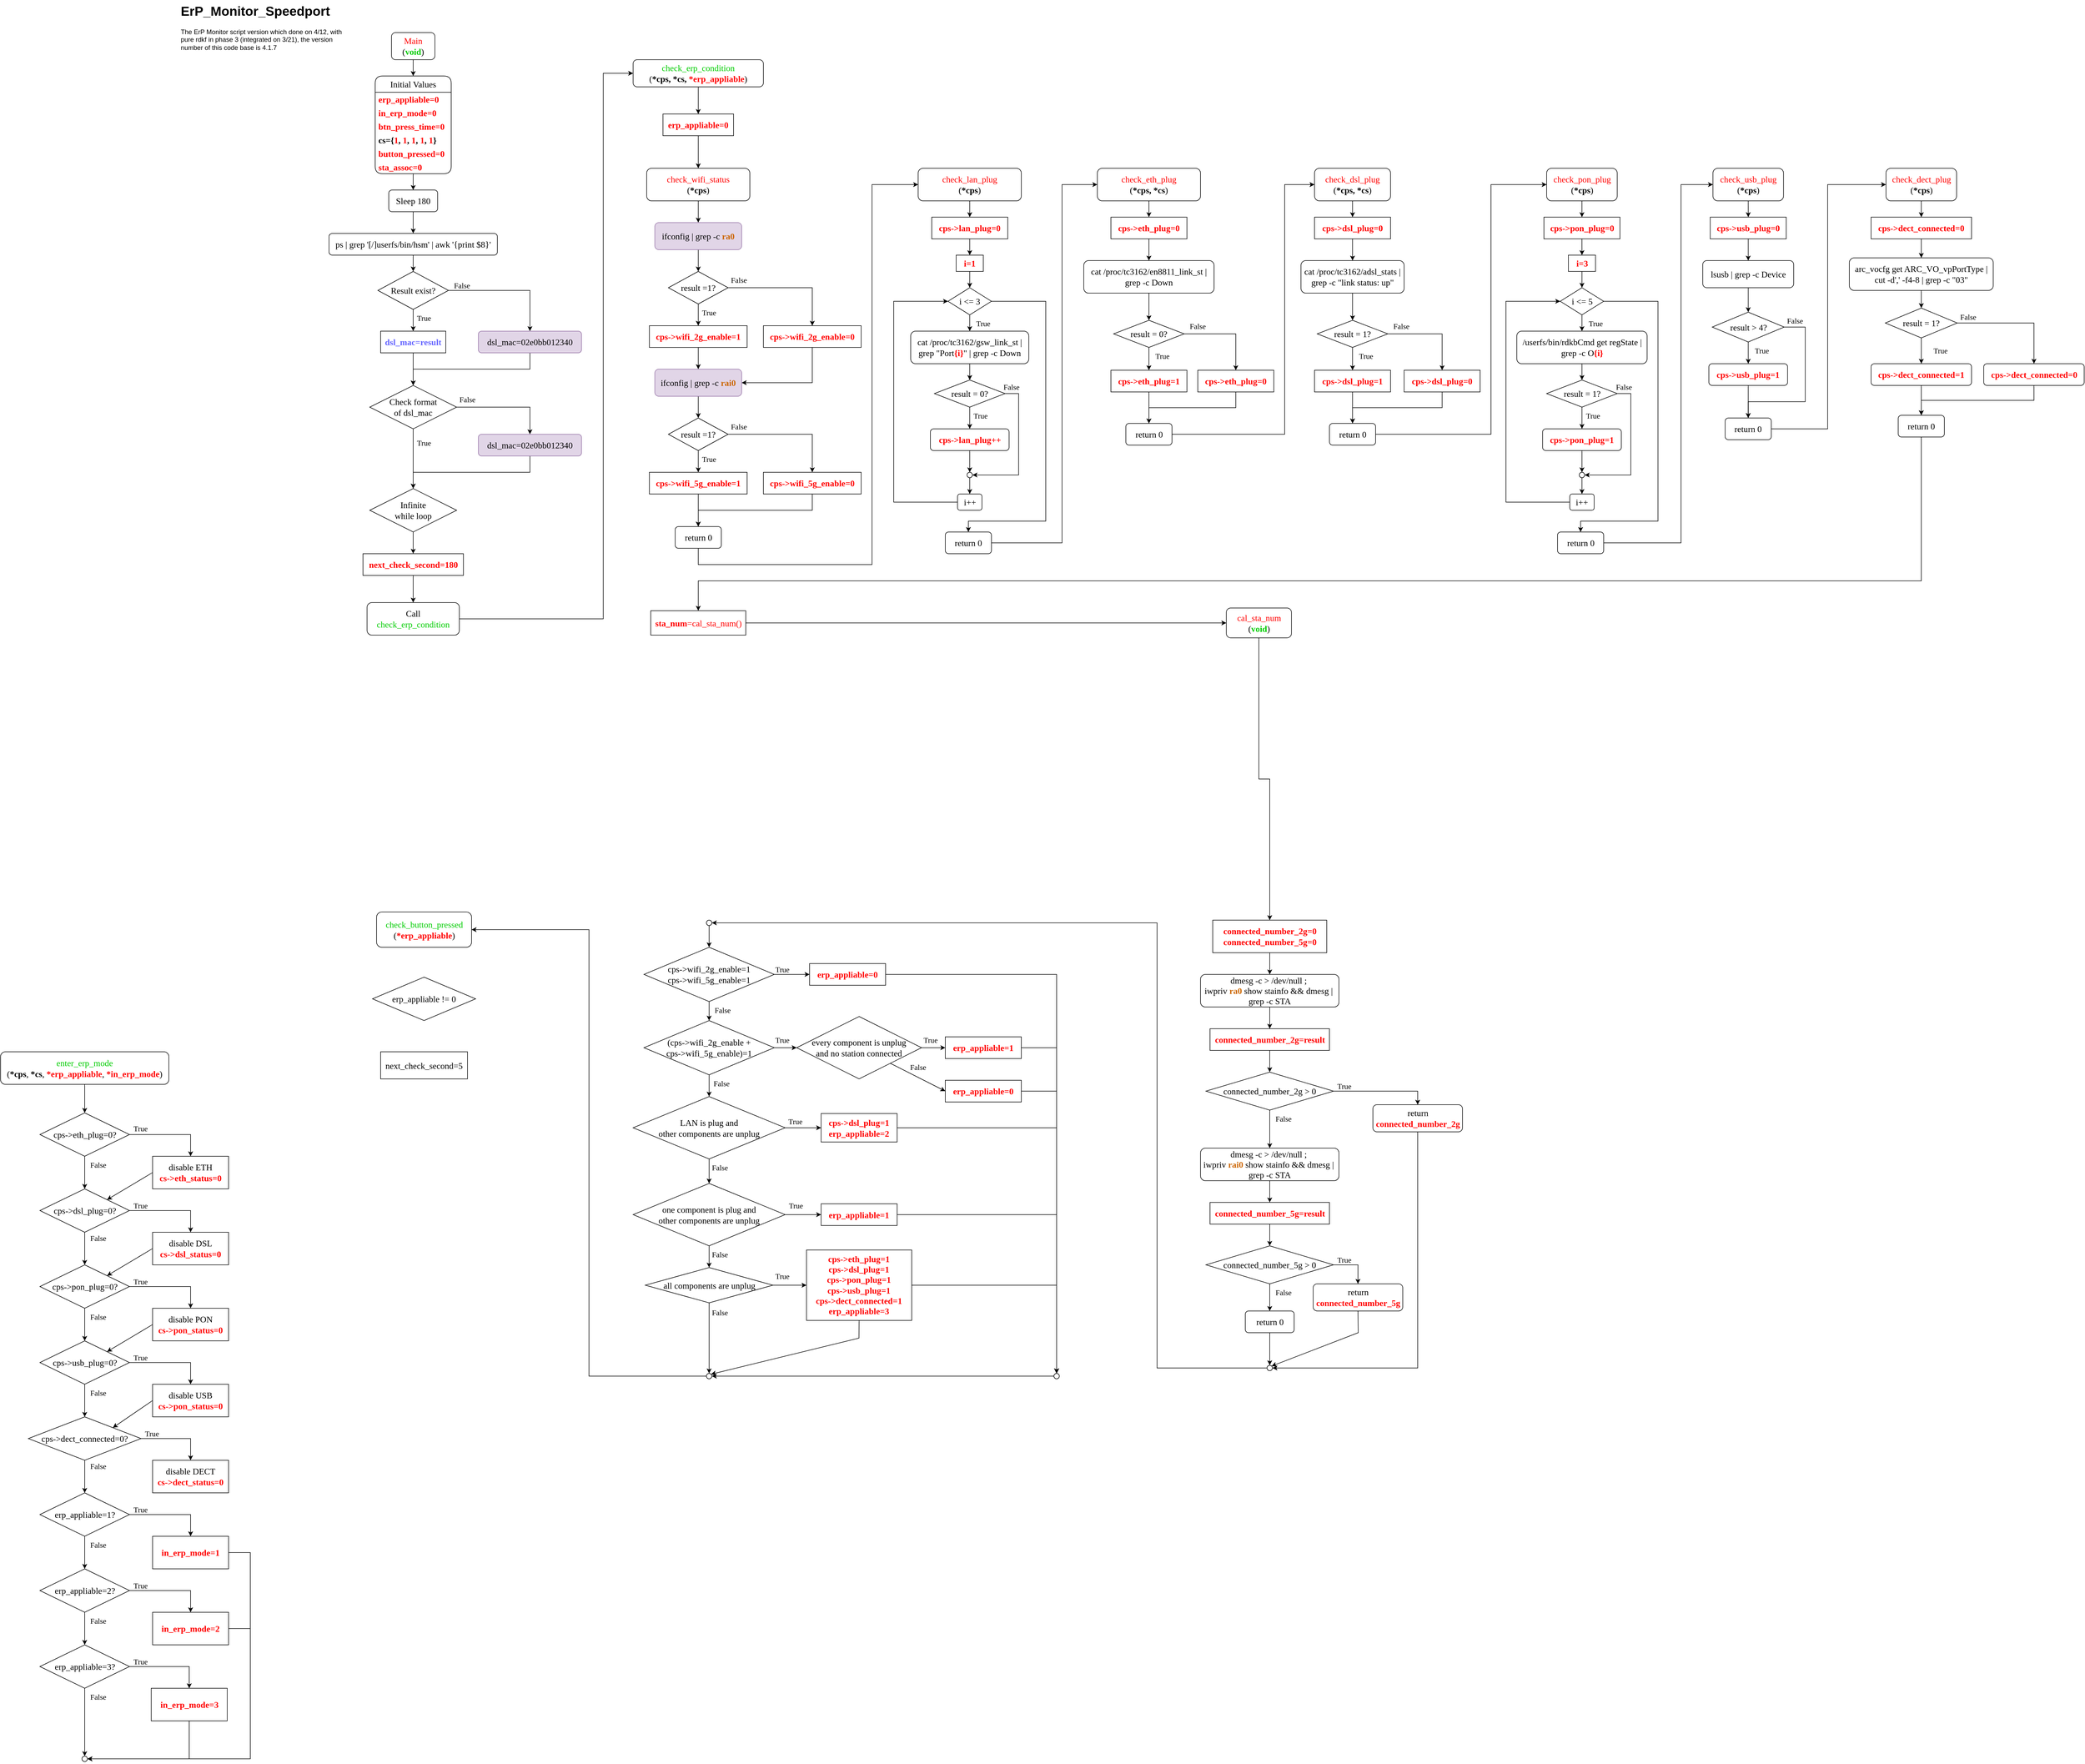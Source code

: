 <mxfile version="24.2.1" type="github">
  <diagram name="第1頁" id="Nsq2vE0gf4O-wGzf9qrE">
    <mxGraphModel dx="1356" dy="800" grid="1" gridSize="10" guides="1" tooltips="1" connect="1" arrows="1" fold="1" page="1" pageScale="1" pageWidth="5000" pageHeight="5000" math="0" shadow="0">
      <root>
        <mxCell id="0" />
        <mxCell id="1" parent="0" />
        <mxCell id="mdeLrJrfzz5SEgivtXzU-1" value="&lt;h1 style=&quot;margin-top: 0px;&quot;&gt;ErP_Monitor_Speedport&lt;/h1&gt;&lt;p&gt;The ErP Monitor script version which done on 4/12, with pure rdkf in phase 3 (integrated on 3/21), the version number of this code base is 4.1.7&lt;/p&gt;" style="text;html=1;whiteSpace=wrap;overflow=hidden;rounded=0;" parent="1" vertex="1">
          <mxGeometry x="1370" y="30" width="300" height="120" as="geometry" />
        </mxCell>
        <mxCell id="mdeLrJrfzz5SEgivtXzU-20" style="edgeStyle=orthogonalEdgeStyle;rounded=0;orthogonalLoop=1;jettySize=auto;html=1;entryX=0.5;entryY=0;entryDx=0;entryDy=0;fontFamily=Times New Roman;fontSize=16;fontColor=default;" parent="1" source="mdeLrJrfzz5SEgivtXzU-2" target="mdeLrJrfzz5SEgivtXzU-10" edge="1">
          <mxGeometry relative="1" as="geometry" />
        </mxCell>
        <mxCell id="mdeLrJrfzz5SEgivtXzU-2" value="&lt;font color=&quot;#ff0000&quot;&gt;Main&lt;br&gt;&lt;/font&gt;(&lt;b&gt;&lt;font color=&quot;#00cc00&quot;&gt;void&lt;/font&gt;&lt;/b&gt;)" style="rounded=1;whiteSpace=wrap;html=1;fillColor=none;fontFamily=Times New Roman;fontSize=16;" parent="1" vertex="1">
          <mxGeometry x="1760" y="90" width="80" height="50" as="geometry" />
        </mxCell>
        <mxCell id="mdeLrJrfzz5SEgivtXzU-21" value="" style="edgeStyle=orthogonalEdgeStyle;rounded=0;orthogonalLoop=1;jettySize=auto;html=1;fontFamily=Times New Roman;fontSize=16;fontColor=default;" parent="1" source="mdeLrJrfzz5SEgivtXzU-10" target="mdeLrJrfzz5SEgivtXzU-18" edge="1">
          <mxGeometry relative="1" as="geometry" />
        </mxCell>
        <mxCell id="mdeLrJrfzz5SEgivtXzU-10" value="Initial Values" style="swimlane;fontStyle=0;childLayout=stackLayout;horizontal=1;startSize=30;horizontalStack=0;resizeParent=1;resizeParentMax=0;resizeLast=0;collapsible=1;marginBottom=0;whiteSpace=wrap;html=1;rounded=1;strokeColor=default;align=center;verticalAlign=middle;fontFamily=Times New Roman;fontSize=16;fontColor=default;fillColor=none;" parent="1" vertex="1">
          <mxGeometry x="1730" y="170" width="140" height="180" as="geometry">
            <mxRectangle x="375" y="150" width="130" height="30" as="alternateBounds" />
          </mxGeometry>
        </mxCell>
        <mxCell id="mdeLrJrfzz5SEgivtXzU-11" value="&lt;b style=&quot;color: rgb(255, 0, 0);&quot;&gt;erp_appliable=0&lt;/b&gt;" style="text;strokeColor=none;fillColor=none;align=left;verticalAlign=middle;spacingLeft=4;spacingRight=4;overflow=hidden;points=[[0,0.5],[1,0.5]];portConstraint=eastwest;rotatable=0;whiteSpace=wrap;html=1;fontFamily=Times New Roman;fontSize=16;fontColor=default;" parent="mdeLrJrfzz5SEgivtXzU-10" vertex="1">
          <mxGeometry y="30" width="140" height="25" as="geometry" />
        </mxCell>
        <mxCell id="mdeLrJrfzz5SEgivtXzU-12" value="&lt;b style=&quot;color: rgb(255, 0, 0);&quot;&gt;in_erp_mode=0&lt;/b&gt;" style="text;strokeColor=none;fillColor=none;align=left;verticalAlign=middle;spacingLeft=4;spacingRight=4;overflow=hidden;points=[[0,0.5],[1,0.5]];portConstraint=eastwest;rotatable=0;whiteSpace=wrap;html=1;fontFamily=Times New Roman;fontSize=16;fontColor=default;" parent="mdeLrJrfzz5SEgivtXzU-10" vertex="1">
          <mxGeometry y="55" width="140" height="25" as="geometry" />
        </mxCell>
        <mxCell id="mdeLrJrfzz5SEgivtXzU-13" value="&lt;b style=&quot;color: rgb(255, 0, 0);&quot;&gt;btn_press_time=0&lt;/b&gt;" style="text;strokeColor=none;fillColor=none;align=left;verticalAlign=middle;spacingLeft=4;spacingRight=4;overflow=hidden;points=[[0,0.5],[1,0.5]];portConstraint=eastwest;rotatable=0;whiteSpace=wrap;html=1;fontFamily=Times New Roman;fontSize=16;fontColor=default;" parent="mdeLrJrfzz5SEgivtXzU-10" vertex="1">
          <mxGeometry y="80" width="140" height="25" as="geometry" />
        </mxCell>
        <mxCell id="mdeLrJrfzz5SEgivtXzU-16" value="&lt;div&gt;&lt;b&gt;cs={&lt;/b&gt;&lt;font color=&quot;#ff0000&quot;&gt;&lt;b&gt;1&lt;/b&gt;&lt;/font&gt;&lt;b&gt;,&lt;/b&gt;&amp;nbsp;&lt;b style=&quot;color: rgb(255, 0, 0);&quot;&gt;1&lt;/b&gt;&lt;b&gt;,&amp;nbsp;&lt;/b&gt;&lt;b style=&quot;color: rgb(255, 0, 0);&quot;&gt;1&lt;/b&gt;&lt;b&gt;,&lt;/b&gt;&amp;nbsp;&lt;b style=&quot;color: rgb(255, 0, 0);&quot;&gt;1&lt;/b&gt;&lt;b&gt;,&lt;/b&gt;&amp;nbsp;&lt;b style=&quot;color: rgb(255, 0, 0);&quot;&gt;1&lt;/b&gt;&lt;b&gt;}&lt;/b&gt;&lt;/div&gt;" style="text;strokeColor=none;fillColor=none;align=left;verticalAlign=middle;spacingLeft=4;spacingRight=4;overflow=hidden;points=[[0,0.5],[1,0.5]];portConstraint=eastwest;rotatable=0;whiteSpace=wrap;html=1;fontFamily=Times New Roman;fontSize=16;fontColor=default;" parent="mdeLrJrfzz5SEgivtXzU-10" vertex="1">
          <mxGeometry y="105" width="140" height="25" as="geometry" />
        </mxCell>
        <mxCell id="mdeLrJrfzz5SEgivtXzU-15" value="&lt;b&gt;&lt;font color=&quot;#ff0000&quot;&gt;button_pressed=0&lt;/font&gt;&lt;/b&gt;" style="text;strokeColor=none;fillColor=none;align=left;verticalAlign=middle;spacingLeft=4;spacingRight=4;overflow=hidden;points=[[0,0.5],[1,0.5]];portConstraint=eastwest;rotatable=0;whiteSpace=wrap;html=1;fontFamily=Times New Roman;fontSize=16;fontColor=default;" parent="mdeLrJrfzz5SEgivtXzU-10" vertex="1">
          <mxGeometry y="130" width="140" height="25" as="geometry" />
        </mxCell>
        <mxCell id="mdeLrJrfzz5SEgivtXzU-14" value="&lt;b&gt;&lt;font color=&quot;#ff0000&quot;&gt;sta_assoc=0&lt;/font&gt;&lt;/b&gt;" style="text;strokeColor=none;fillColor=none;align=left;verticalAlign=middle;spacingLeft=4;spacingRight=4;overflow=hidden;points=[[0,0.5],[1,0.5]];portConstraint=eastwest;rotatable=0;whiteSpace=wrap;html=1;fontFamily=Times New Roman;fontSize=16;fontColor=default;" parent="mdeLrJrfzz5SEgivtXzU-10" vertex="1">
          <mxGeometry y="155" width="140" height="25" as="geometry" />
        </mxCell>
        <mxCell id="mdeLrJrfzz5SEgivtXzU-25" style="edgeStyle=orthogonalEdgeStyle;rounded=0;orthogonalLoop=1;jettySize=auto;html=1;fontFamily=Times New Roman;fontSize=16;fontColor=default;" parent="1" source="mdeLrJrfzz5SEgivtXzU-18" target="mdeLrJrfzz5SEgivtXzU-22" edge="1">
          <mxGeometry relative="1" as="geometry" />
        </mxCell>
        <mxCell id="mdeLrJrfzz5SEgivtXzU-18" value="Sleep 180" style="rounded=1;whiteSpace=wrap;html=1;strokeColor=default;align=center;verticalAlign=middle;fontFamily=Times New Roman;fontSize=16;fontColor=default;fillColor=none;" parent="1" vertex="1">
          <mxGeometry x="1755" y="380" width="90" height="40" as="geometry" />
        </mxCell>
        <mxCell id="mdeLrJrfzz5SEgivtXzU-26" style="edgeStyle=orthogonalEdgeStyle;rounded=0;orthogonalLoop=1;jettySize=auto;html=1;fontFamily=Times New Roman;fontSize=16;fontColor=default;" parent="1" source="mdeLrJrfzz5SEgivtXzU-22" target="mdeLrJrfzz5SEgivtXzU-23" edge="1">
          <mxGeometry relative="1" as="geometry" />
        </mxCell>
        <mxCell id="mdeLrJrfzz5SEgivtXzU-22" value="ps | grep &#39;[/]userfs/bin/hsm&#39; | awk &#39;{print $8}&#39;" style="rounded=1;whiteSpace=wrap;html=1;strokeColor=default;align=center;verticalAlign=middle;fontFamily=Times New Roman;fontSize=16;fontColor=default;fillColor=none;" parent="1" vertex="1">
          <mxGeometry x="1645" y="460" width="310" height="40" as="geometry" />
        </mxCell>
        <mxCell id="mdeLrJrfzz5SEgivtXzU-29" value="" style="edgeStyle=orthogonalEdgeStyle;rounded=0;orthogonalLoop=1;jettySize=auto;html=1;fontFamily=Times New Roman;fontSize=16;fontColor=default;" parent="1" source="mdeLrJrfzz5SEgivtXzU-23" target="mdeLrJrfzz5SEgivtXzU-27" edge="1">
          <mxGeometry relative="1" as="geometry" />
        </mxCell>
        <mxCell id="mdeLrJrfzz5SEgivtXzU-30" style="edgeStyle=orthogonalEdgeStyle;rounded=0;orthogonalLoop=1;jettySize=auto;html=1;entryX=0.5;entryY=0;entryDx=0;entryDy=0;fontFamily=Times New Roman;fontSize=16;fontColor=default;" parent="1" source="mdeLrJrfzz5SEgivtXzU-23" target="mdeLrJrfzz5SEgivtXzU-28" edge="1">
          <mxGeometry relative="1" as="geometry" />
        </mxCell>
        <mxCell id="mdeLrJrfzz5SEgivtXzU-23" value="Result exist?" style="rhombus;whiteSpace=wrap;html=1;rounded=0;strokeColor=default;align=center;verticalAlign=middle;fontFamily=Times New Roman;fontSize=16;fontColor=default;fillColor=none;" parent="1" vertex="1">
          <mxGeometry x="1735" y="530" width="130" height="70" as="geometry" />
        </mxCell>
        <mxCell id="mdeLrJrfzz5SEgivtXzU-34" style="edgeStyle=orthogonalEdgeStyle;rounded=0;orthogonalLoop=1;jettySize=auto;html=1;fontFamily=Times New Roman;fontSize=16;fontColor=default;" parent="1" source="mdeLrJrfzz5SEgivtXzU-27" target="mdeLrJrfzz5SEgivtXzU-33" edge="1">
          <mxGeometry relative="1" as="geometry" />
        </mxCell>
        <mxCell id="mdeLrJrfzz5SEgivtXzU-27" value="&lt;b&gt;&lt;font color=&quot;#6666ff&quot;&gt;dsl_mac=result&lt;/font&gt;&lt;/b&gt;" style="rounded=0;whiteSpace=wrap;html=1;strokeColor=default;align=center;verticalAlign=middle;fontFamily=Times New Roman;fontSize=16;fontColor=default;fillColor=none;" parent="1" vertex="1">
          <mxGeometry x="1740" y="640" width="120" height="40" as="geometry" />
        </mxCell>
        <mxCell id="mdeLrJrfzz5SEgivtXzU-40" style="edgeStyle=orthogonalEdgeStyle;rounded=0;orthogonalLoop=1;jettySize=auto;html=1;exitX=0.5;exitY=1;exitDx=0;exitDy=0;entryX=0.5;entryY=0;entryDx=0;entryDy=0;fontFamily=Times New Roman;fontSize=16;fontColor=default;" parent="1" source="mdeLrJrfzz5SEgivtXzU-28" target="mdeLrJrfzz5SEgivtXzU-33" edge="1">
          <mxGeometry relative="1" as="geometry" />
        </mxCell>
        <mxCell id="mdeLrJrfzz5SEgivtXzU-28" value="dsl_mac=02e0bb012340" style="rounded=1;whiteSpace=wrap;html=1;strokeColor=#9673a6;align=center;verticalAlign=middle;fontFamily=Times New Roman;fontSize=16;fillColor=#e1d5e7;" parent="1" vertex="1">
          <mxGeometry x="1920" y="640" width="190" height="40" as="geometry" />
        </mxCell>
        <mxCell id="mdeLrJrfzz5SEgivtXzU-31" value="&lt;font style=&quot;font-size: 14px;&quot;&gt;True&lt;/font&gt;" style="text;html=1;align=center;verticalAlign=middle;whiteSpace=wrap;rounded=0;fontFamily=Times New Roman;fontSize=16;fontColor=default;" parent="1" vertex="1">
          <mxGeometry x="1800" y="600" width="40" height="30" as="geometry" />
        </mxCell>
        <mxCell id="mdeLrJrfzz5SEgivtXzU-32" value="&lt;font style=&quot;font-size: 14px;&quot;&gt;False&lt;/font&gt;" style="text;html=1;align=center;verticalAlign=middle;whiteSpace=wrap;rounded=0;fontFamily=Times New Roman;fontSize=16;fontColor=default;" parent="1" vertex="1">
          <mxGeometry x="1870" y="540" width="40" height="30" as="geometry" />
        </mxCell>
        <mxCell id="mdeLrJrfzz5SEgivtXzU-37" value="" style="edgeStyle=orthogonalEdgeStyle;rounded=0;orthogonalLoop=1;jettySize=auto;html=1;fontFamily=Times New Roman;fontSize=16;fontColor=default;" parent="1" source="mdeLrJrfzz5SEgivtXzU-33" target="mdeLrJrfzz5SEgivtXzU-36" edge="1">
          <mxGeometry relative="1" as="geometry" />
        </mxCell>
        <mxCell id="mdeLrJrfzz5SEgivtXzU-39" style="edgeStyle=orthogonalEdgeStyle;rounded=0;orthogonalLoop=1;jettySize=auto;html=1;exitX=1;exitY=0.5;exitDx=0;exitDy=0;fontFamily=Times New Roman;fontSize=16;fontColor=default;" parent="1" source="mdeLrJrfzz5SEgivtXzU-33" target="mdeLrJrfzz5SEgivtXzU-38" edge="1">
          <mxGeometry relative="1" as="geometry" />
        </mxCell>
        <mxCell id="mdeLrJrfzz5SEgivtXzU-33" value="Check format&lt;div&gt;of dsl_mac&lt;/div&gt;" style="rhombus;whiteSpace=wrap;html=1;rounded=0;strokeColor=default;align=center;verticalAlign=middle;fontFamily=Times New Roman;fontSize=16;fontColor=default;fillColor=none;" parent="1" vertex="1">
          <mxGeometry x="1720" y="740" width="160" height="80" as="geometry" />
        </mxCell>
        <mxCell id="mdeLrJrfzz5SEgivtXzU-46" value="" style="edgeStyle=orthogonalEdgeStyle;rounded=0;orthogonalLoop=1;jettySize=auto;html=1;fontFamily=Times New Roman;fontSize=16;fontColor=default;" parent="1" source="mdeLrJrfzz5SEgivtXzU-36" target="mdeLrJrfzz5SEgivtXzU-44" edge="1">
          <mxGeometry relative="1" as="geometry" />
        </mxCell>
        <mxCell id="mdeLrJrfzz5SEgivtXzU-36" value="Infinite&lt;div&gt;while loop&lt;/div&gt;" style="rhombus;whiteSpace=wrap;html=1;rounded=0;strokeColor=default;align=center;verticalAlign=middle;fontFamily=Times New Roman;fontSize=16;fontColor=default;fillColor=none;" parent="1" vertex="1">
          <mxGeometry x="1720" y="930" width="160" height="80" as="geometry" />
        </mxCell>
        <mxCell id="mdeLrJrfzz5SEgivtXzU-43" style="edgeStyle=orthogonalEdgeStyle;rounded=0;orthogonalLoop=1;jettySize=auto;html=1;exitX=0.5;exitY=1;exitDx=0;exitDy=0;entryX=0.5;entryY=0;entryDx=0;entryDy=0;fontFamily=Times New Roman;fontSize=16;fontColor=default;" parent="1" source="mdeLrJrfzz5SEgivtXzU-38" target="mdeLrJrfzz5SEgivtXzU-36" edge="1">
          <mxGeometry relative="1" as="geometry" />
        </mxCell>
        <mxCell id="mdeLrJrfzz5SEgivtXzU-38" value="dsl_mac=02e0bb012340" style="rounded=1;whiteSpace=wrap;html=1;strokeColor=#9673a6;align=center;verticalAlign=middle;fontFamily=Times New Roman;fontSize=16;fillColor=#e1d5e7;" parent="1" vertex="1">
          <mxGeometry x="1920" y="830" width="190" height="40" as="geometry" />
        </mxCell>
        <mxCell id="mdeLrJrfzz5SEgivtXzU-41" value="&lt;font style=&quot;font-size: 14px;&quot;&gt;False&lt;/font&gt;" style="text;html=1;align=center;verticalAlign=middle;whiteSpace=wrap;rounded=0;fontFamily=Times New Roman;fontSize=16;fontColor=default;" parent="1" vertex="1">
          <mxGeometry x="1880" y="750" width="40" height="30" as="geometry" />
        </mxCell>
        <mxCell id="mdeLrJrfzz5SEgivtXzU-42" value="&lt;font style=&quot;font-size: 14px;&quot;&gt;True&lt;/font&gt;" style="text;html=1;align=center;verticalAlign=middle;whiteSpace=wrap;rounded=0;fontFamily=Times New Roman;fontSize=16;fontColor=default;" parent="1" vertex="1">
          <mxGeometry x="1800" y="830" width="40" height="30" as="geometry" />
        </mxCell>
        <mxCell id="mdeLrJrfzz5SEgivtXzU-47" value="" style="edgeStyle=orthogonalEdgeStyle;rounded=0;orthogonalLoop=1;jettySize=auto;html=1;fontFamily=Times New Roman;fontSize=16;fontColor=default;entryX=0.5;entryY=0;entryDx=0;entryDy=0;" parent="1" source="mdeLrJrfzz5SEgivtXzU-44" target="tM7zMn2vXdr_xEPv8OhA-171" edge="1">
          <mxGeometry relative="1" as="geometry">
            <mxPoint x="1800" y="1160.0" as="targetPoint" />
          </mxGeometry>
        </mxCell>
        <mxCell id="mdeLrJrfzz5SEgivtXzU-44" value="&lt;b&gt;&lt;font color=&quot;#ff0000&quot;&gt;next_check_second=180&lt;/font&gt;&lt;/b&gt;" style="rounded=0;whiteSpace=wrap;html=1;strokeColor=default;align=center;verticalAlign=middle;fontFamily=Times New Roman;fontSize=16;fontColor=default;fillColor=none;" parent="1" vertex="1">
          <mxGeometry x="1707.5" y="1050" width="185" height="40" as="geometry" />
        </mxCell>
        <mxCell id="mdeLrJrfzz5SEgivtXzU-75" style="edgeStyle=orthogonalEdgeStyle;rounded=0;orthogonalLoop=1;jettySize=auto;html=1;entryX=0;entryY=0.5;entryDx=0;entryDy=0;fontFamily=Times New Roman;fontSize=16;fontColor=default;exitX=1;exitY=0.5;exitDx=0;exitDy=0;" parent="1" source="tM7zMn2vXdr_xEPv8OhA-171" target="mdeLrJrfzz5SEgivtXzU-48" edge="1">
          <mxGeometry relative="1" as="geometry">
            <Array as="points">
              <mxPoint x="2150" y="1170" />
              <mxPoint x="2150" y="165" />
            </Array>
            <mxPoint x="2040" y="1260" as="sourcePoint" />
          </mxGeometry>
        </mxCell>
        <mxCell id="DTvxYJGvdN0PS6yqOT3r-72" value="" style="edgeStyle=orthogonalEdgeStyle;rounded=0;orthogonalLoop=1;jettySize=auto;html=1;fontFamily=Helvetica;fontSize=12;fontColor=default;" parent="1" source="mdeLrJrfzz5SEgivtXzU-48" target="DTvxYJGvdN0PS6yqOT3r-71" edge="1">
          <mxGeometry relative="1" as="geometry" />
        </mxCell>
        <mxCell id="mdeLrJrfzz5SEgivtXzU-48" value="&lt;font color=&quot;#00cc00&quot;&gt;check_erp_condition&lt;/font&gt;&lt;br&gt;(&lt;b&gt;*cps, *cs, &lt;font color=&quot;#ff0000&quot;&gt;*erp_appliable&lt;/font&gt;&lt;/b&gt;)" style="rounded=1;whiteSpace=wrap;html=1;fillColor=none;fontFamily=Times New Roman;fontSize=16;" parent="1" vertex="1">
          <mxGeometry x="2205" y="140" width="240" height="50" as="geometry" />
        </mxCell>
        <mxCell id="mdeLrJrfzz5SEgivtXzU-58" value="" style="edgeStyle=orthogonalEdgeStyle;rounded=0;orthogonalLoop=1;jettySize=auto;html=1;fontFamily=Times New Roman;fontSize=16;fontColor=default;" parent="1" source="mdeLrJrfzz5SEgivtXzU-49" target="mdeLrJrfzz5SEgivtXzU-50" edge="1">
          <mxGeometry relative="1" as="geometry" />
        </mxCell>
        <mxCell id="mdeLrJrfzz5SEgivtXzU-49" value="&lt;font color=&quot;#ff0000&quot;&gt;check_wifi_status&lt;/font&gt;&lt;div&gt;(&lt;b&gt;*cps&lt;/b&gt;)&lt;/div&gt;" style="rounded=1;whiteSpace=wrap;html=1;strokeColor=default;align=center;verticalAlign=middle;fontFamily=Times New Roman;fontSize=16;fontColor=default;fillColor=none;" parent="1" vertex="1">
          <mxGeometry x="2230" y="340" width="190" height="60" as="geometry" />
        </mxCell>
        <mxCell id="mdeLrJrfzz5SEgivtXzU-59" value="" style="edgeStyle=orthogonalEdgeStyle;rounded=0;orthogonalLoop=1;jettySize=auto;html=1;fontFamily=Times New Roman;fontSize=16;fontColor=default;" parent="1" source="mdeLrJrfzz5SEgivtXzU-50" target="mdeLrJrfzz5SEgivtXzU-51" edge="1">
          <mxGeometry relative="1" as="geometry" />
        </mxCell>
        <mxCell id="mdeLrJrfzz5SEgivtXzU-50" value="ifconfig | grep -c &lt;b style=&quot;&quot;&gt;&lt;font color=&quot;#cc6600&quot;&gt;ra0&lt;/font&gt;&lt;/b&gt;" style="rounded=1;whiteSpace=wrap;html=1;strokeColor=#9673a6;align=center;verticalAlign=middle;fontFamily=Times New Roman;fontSize=16;fillColor=#e1d5e7;" parent="1" vertex="1">
          <mxGeometry x="2245" y="440" width="160" height="50" as="geometry" />
        </mxCell>
        <mxCell id="mdeLrJrfzz5SEgivtXzU-55" value="" style="edgeStyle=orthogonalEdgeStyle;rounded=0;orthogonalLoop=1;jettySize=auto;html=1;fontFamily=Times New Roman;fontSize=16;fontColor=default;" parent="1" source="mdeLrJrfzz5SEgivtXzU-51" target="mdeLrJrfzz5SEgivtXzU-53" edge="1">
          <mxGeometry relative="1" as="geometry" />
        </mxCell>
        <mxCell id="mdeLrJrfzz5SEgivtXzU-56" style="edgeStyle=orthogonalEdgeStyle;rounded=0;orthogonalLoop=1;jettySize=auto;html=1;exitX=1;exitY=0.5;exitDx=0;exitDy=0;entryX=0.5;entryY=0;entryDx=0;entryDy=0;fontFamily=Times New Roman;fontSize=16;fontColor=default;" parent="1" source="mdeLrJrfzz5SEgivtXzU-51" target="mdeLrJrfzz5SEgivtXzU-54" edge="1">
          <mxGeometry relative="1" as="geometry" />
        </mxCell>
        <mxCell id="mdeLrJrfzz5SEgivtXzU-51" value="result =1?" style="rhombus;whiteSpace=wrap;html=1;rounded=0;strokeColor=default;align=center;verticalAlign=middle;fontFamily=Times New Roman;fontSize=16;fontColor=default;fillColor=none;" parent="1" vertex="1">
          <mxGeometry x="2270" y="530" width="110" height="60" as="geometry" />
        </mxCell>
        <mxCell id="mdeLrJrfzz5SEgivtXzU-72" value="" style="edgeStyle=orthogonalEdgeStyle;rounded=0;orthogonalLoop=1;jettySize=auto;html=1;fontFamily=Times New Roman;fontSize=16;fontColor=default;" parent="1" source="mdeLrJrfzz5SEgivtXzU-53" target="mdeLrJrfzz5SEgivtXzU-64" edge="1">
          <mxGeometry relative="1" as="geometry" />
        </mxCell>
        <mxCell id="mdeLrJrfzz5SEgivtXzU-53" value="&lt;font color=&quot;#ff0000&quot;&gt;&lt;b&gt;cps&lt;/b&gt;&lt;/font&gt;&lt;b&gt;&lt;font color=&quot;#ff0000&quot;&gt;&lt;font face=&quot;Lucida Console&quot;&gt;-&amp;gt;&lt;/font&gt;&lt;/font&gt;&lt;/b&gt;&lt;font color=&quot;#ff0000&quot;&gt;&lt;b&gt;wifi_2g_enable=1&lt;/b&gt;&lt;/font&gt;" style="rounded=0;whiteSpace=wrap;html=1;strokeColor=default;align=center;verticalAlign=middle;fontFamily=Times New Roman;fontSize=16;fontColor=default;fillColor=none;" parent="1" vertex="1">
          <mxGeometry x="2235" y="630" width="180" height="40" as="geometry" />
        </mxCell>
        <mxCell id="mdeLrJrfzz5SEgivtXzU-112" style="edgeStyle=orthogonalEdgeStyle;rounded=0;orthogonalLoop=1;jettySize=auto;html=1;exitX=0.5;exitY=1;exitDx=0;exitDy=0;entryX=1;entryY=0.5;entryDx=0;entryDy=0;fontFamily=Times New Roman;fontSize=16;fontColor=default;" parent="1" source="mdeLrJrfzz5SEgivtXzU-54" target="mdeLrJrfzz5SEgivtXzU-64" edge="1">
          <mxGeometry relative="1" as="geometry" />
        </mxCell>
        <mxCell id="mdeLrJrfzz5SEgivtXzU-54" value="&lt;font color=&quot;#ff0000&quot;&gt;&lt;b&gt;cps&lt;/b&gt;&lt;/font&gt;&lt;b&gt;&lt;font color=&quot;#ff0000&quot;&gt;&lt;font face=&quot;Lucida Console&quot;&gt;-&amp;gt;&lt;/font&gt;&lt;/font&gt;&lt;/b&gt;&lt;font color=&quot;#ff0000&quot;&gt;&lt;b&gt;wifi_2g_enable=0&lt;/b&gt;&lt;/font&gt;" style="rounded=0;whiteSpace=wrap;html=1;strokeColor=default;align=center;verticalAlign=middle;fontFamily=Times New Roman;fontSize=16;fontColor=default;fillColor=none;" parent="1" vertex="1">
          <mxGeometry x="2445" y="630" width="180" height="40" as="geometry" />
        </mxCell>
        <mxCell id="mdeLrJrfzz5SEgivtXzU-60" value="&lt;font style=&quot;font-size: 14px;&quot;&gt;True&lt;/font&gt;" style="text;html=1;align=center;verticalAlign=middle;whiteSpace=wrap;rounded=0;fontFamily=Times New Roman;fontSize=16;fontColor=default;" parent="1" vertex="1">
          <mxGeometry x="2325" y="590" width="40" height="30" as="geometry" />
        </mxCell>
        <mxCell id="mdeLrJrfzz5SEgivtXzU-61" value="&lt;font style=&quot;font-size: 14px;&quot;&gt;False&lt;/font&gt;" style="text;html=1;align=center;verticalAlign=middle;whiteSpace=wrap;rounded=0;fontFamily=Times New Roman;fontSize=16;fontColor=default;" parent="1" vertex="1">
          <mxGeometry x="2380" y="530" width="40" height="30" as="geometry" />
        </mxCell>
        <mxCell id="mdeLrJrfzz5SEgivtXzU-63" value="" style="edgeStyle=orthogonalEdgeStyle;rounded=0;orthogonalLoop=1;jettySize=auto;html=1;fontFamily=Times New Roman;fontSize=16;fontColor=default;" parent="1" source="mdeLrJrfzz5SEgivtXzU-64" target="mdeLrJrfzz5SEgivtXzU-67" edge="1">
          <mxGeometry relative="1" as="geometry" />
        </mxCell>
        <mxCell id="mdeLrJrfzz5SEgivtXzU-64" value="ifconfig | grep -c &lt;b&gt;&lt;font color=&quot;#cc6600&quot;&gt;rai0&lt;/font&gt;&lt;/b&gt;" style="rounded=1;whiteSpace=wrap;html=1;strokeColor=#9673a6;align=center;verticalAlign=middle;fontFamily=Times New Roman;fontSize=16;fillColor=#e1d5e7;" parent="1" vertex="1">
          <mxGeometry x="2245" y="710" width="160" height="50" as="geometry" />
        </mxCell>
        <mxCell id="mdeLrJrfzz5SEgivtXzU-65" value="" style="edgeStyle=orthogonalEdgeStyle;rounded=0;orthogonalLoop=1;jettySize=auto;html=1;fontFamily=Times New Roman;fontSize=16;fontColor=default;" parent="1" source="mdeLrJrfzz5SEgivtXzU-67" target="mdeLrJrfzz5SEgivtXzU-68" edge="1">
          <mxGeometry relative="1" as="geometry" />
        </mxCell>
        <mxCell id="mdeLrJrfzz5SEgivtXzU-66" style="edgeStyle=orthogonalEdgeStyle;rounded=0;orthogonalLoop=1;jettySize=auto;html=1;exitX=1;exitY=0.5;exitDx=0;exitDy=0;entryX=0.5;entryY=0;entryDx=0;entryDy=0;fontFamily=Times New Roman;fontSize=16;fontColor=default;" parent="1" source="mdeLrJrfzz5SEgivtXzU-67" target="mdeLrJrfzz5SEgivtXzU-69" edge="1">
          <mxGeometry relative="1" as="geometry" />
        </mxCell>
        <mxCell id="mdeLrJrfzz5SEgivtXzU-67" value="result =1?" style="rhombus;whiteSpace=wrap;html=1;rounded=0;strokeColor=default;align=center;verticalAlign=middle;fontFamily=Times New Roman;fontSize=16;fontColor=default;fillColor=none;" parent="1" vertex="1">
          <mxGeometry x="2270" y="800" width="110" height="60" as="geometry" />
        </mxCell>
        <mxCell id="mdeLrJrfzz5SEgivtXzU-77" value="" style="edgeStyle=orthogonalEdgeStyle;rounded=0;orthogonalLoop=1;jettySize=auto;html=1;fontFamily=Times New Roman;fontSize=16;fontColor=default;" parent="1" source="mdeLrJrfzz5SEgivtXzU-68" target="mdeLrJrfzz5SEgivtXzU-76" edge="1">
          <mxGeometry relative="1" as="geometry" />
        </mxCell>
        <mxCell id="mdeLrJrfzz5SEgivtXzU-68" value="&lt;font color=&quot;#ff0000&quot;&gt;&lt;b&gt;cps&lt;/b&gt;&lt;/font&gt;&lt;b&gt;&lt;font color=&quot;#ff0000&quot;&gt;&lt;font face=&quot;Lucida Console&quot;&gt;-&amp;gt;&lt;/font&gt;&lt;/font&gt;&lt;/b&gt;&lt;font color=&quot;#ff0000&quot;&gt;&lt;b&gt;wifi_5g_enable=1&lt;/b&gt;&lt;/font&gt;" style="rounded=0;whiteSpace=wrap;html=1;strokeColor=default;align=center;verticalAlign=middle;fontFamily=Times New Roman;fontSize=16;fontColor=default;fillColor=none;" parent="1" vertex="1">
          <mxGeometry x="2235" y="900" width="180" height="40" as="geometry" />
        </mxCell>
        <mxCell id="mdeLrJrfzz5SEgivtXzU-78" style="edgeStyle=orthogonalEdgeStyle;rounded=0;orthogonalLoop=1;jettySize=auto;html=1;exitX=0.5;exitY=1;exitDx=0;exitDy=0;entryX=0.5;entryY=0;entryDx=0;entryDy=0;fontFamily=Times New Roman;fontSize=16;fontColor=default;" parent="1" source="mdeLrJrfzz5SEgivtXzU-69" target="mdeLrJrfzz5SEgivtXzU-76" edge="1">
          <mxGeometry relative="1" as="geometry" />
        </mxCell>
        <mxCell id="mdeLrJrfzz5SEgivtXzU-69" value="&lt;font color=&quot;#ff0000&quot;&gt;&lt;b&gt;cps&lt;/b&gt;&lt;/font&gt;&lt;b&gt;&lt;font color=&quot;#ff0000&quot;&gt;&lt;font face=&quot;Lucida Console&quot;&gt;-&amp;gt;&lt;/font&gt;&lt;/font&gt;&lt;/b&gt;&lt;font color=&quot;#ff0000&quot;&gt;&lt;b&gt;wifi_5g_enable=0&lt;/b&gt;&lt;/font&gt;" style="rounded=0;whiteSpace=wrap;html=1;strokeColor=default;align=center;verticalAlign=middle;fontFamily=Times New Roman;fontSize=16;fontColor=default;fillColor=none;" parent="1" vertex="1">
          <mxGeometry x="2445" y="900" width="180" height="40" as="geometry" />
        </mxCell>
        <mxCell id="mdeLrJrfzz5SEgivtXzU-70" value="&lt;font style=&quot;font-size: 14px;&quot;&gt;True&lt;/font&gt;" style="text;html=1;align=center;verticalAlign=middle;whiteSpace=wrap;rounded=0;fontFamily=Times New Roman;fontSize=16;fontColor=default;" parent="1" vertex="1">
          <mxGeometry x="2325" y="860" width="40" height="30" as="geometry" />
        </mxCell>
        <mxCell id="mdeLrJrfzz5SEgivtXzU-71" value="&lt;font style=&quot;font-size: 14px;&quot;&gt;False&lt;/font&gt;" style="text;html=1;align=center;verticalAlign=middle;whiteSpace=wrap;rounded=0;fontFamily=Times New Roman;fontSize=16;fontColor=default;" parent="1" vertex="1">
          <mxGeometry x="2380" y="800" width="40" height="30" as="geometry" />
        </mxCell>
        <mxCell id="mdeLrJrfzz5SEgivtXzU-106" style="edgeStyle=orthogonalEdgeStyle;rounded=0;orthogonalLoop=1;jettySize=auto;html=1;exitX=0.5;exitY=1;exitDx=0;exitDy=0;entryX=0;entryY=0.5;entryDx=0;entryDy=0;fontFamily=Times New Roman;fontSize=16;fontColor=default;" parent="1" source="mdeLrJrfzz5SEgivtXzU-76" target="mdeLrJrfzz5SEgivtXzU-79" edge="1">
          <mxGeometry relative="1" as="geometry">
            <Array as="points">
              <mxPoint x="2325" y="1070" />
              <mxPoint x="2645" y="1070" />
              <mxPoint x="2645" y="370" />
            </Array>
          </mxGeometry>
        </mxCell>
        <mxCell id="mdeLrJrfzz5SEgivtXzU-76" value="return 0" style="rounded=1;whiteSpace=wrap;html=1;strokeColor=default;align=center;verticalAlign=middle;fontFamily=Times New Roman;fontSize=16;fontColor=default;fillColor=none;" parent="1" vertex="1">
          <mxGeometry x="2282.5" y="1000" width="85" height="40" as="geometry" />
        </mxCell>
        <mxCell id="mdeLrJrfzz5SEgivtXzU-149" style="edgeStyle=orthogonalEdgeStyle;rounded=0;orthogonalLoop=1;jettySize=auto;html=1;exitX=0.5;exitY=1;exitDx=0;exitDy=0;entryX=0.5;entryY=0;entryDx=0;entryDy=0;fontFamily=Times New Roman;fontSize=16;fontColor=default;" parent="1" source="mdeLrJrfzz5SEgivtXzU-79" target="mdeLrJrfzz5SEgivtXzU-148" edge="1">
          <mxGeometry relative="1" as="geometry" />
        </mxCell>
        <mxCell id="mdeLrJrfzz5SEgivtXzU-79" value="&lt;font color=&quot;#ff0000&quot;&gt;check_lan_plug&lt;/font&gt;&lt;br&gt;&lt;div&gt;(&lt;b&gt;*cps&lt;/b&gt;)&lt;/div&gt;" style="rounded=1;whiteSpace=wrap;html=1;strokeColor=default;align=center;verticalAlign=middle;fontFamily=Times New Roman;fontSize=16;fontColor=default;fillColor=none;" parent="1" vertex="1">
          <mxGeometry x="2730" y="340" width="190" height="60" as="geometry" />
        </mxCell>
        <mxCell id="mdeLrJrfzz5SEgivtXzU-91" style="edgeStyle=orthogonalEdgeStyle;rounded=0;orthogonalLoop=1;jettySize=auto;html=1;exitX=0.5;exitY=1;exitDx=0;exitDy=0;entryX=0.5;entryY=0;entryDx=0;entryDy=0;fontFamily=Times New Roman;fontSize=16;fontColor=default;" parent="1" source="mdeLrJrfzz5SEgivtXzU-80" target="mdeLrJrfzz5SEgivtXzU-82" edge="1">
          <mxGeometry relative="1" as="geometry" />
        </mxCell>
        <mxCell id="mdeLrJrfzz5SEgivtXzU-151" style="edgeStyle=orthogonalEdgeStyle;rounded=0;orthogonalLoop=1;jettySize=auto;html=1;exitX=1;exitY=0.5;exitDx=0;exitDy=0;entryX=0.5;entryY=0;entryDx=0;entryDy=0;fontFamily=Times New Roman;fontSize=16;fontColor=default;" parent="1" source="mdeLrJrfzz5SEgivtXzU-80" target="mdeLrJrfzz5SEgivtXzU-103" edge="1">
          <mxGeometry relative="1" as="geometry">
            <Array as="points">
              <mxPoint x="2965" y="585" />
              <mxPoint x="2965" y="990" />
              <mxPoint x="2823" y="990" />
            </Array>
          </mxGeometry>
        </mxCell>
        <mxCell id="mdeLrJrfzz5SEgivtXzU-80" value="i &amp;lt;= 3" style="rhombus;whiteSpace=wrap;html=1;rounded=0;strokeColor=default;align=center;verticalAlign=middle;fontFamily=Times New Roman;fontSize=16;fontColor=default;fillColor=none;" parent="1" vertex="1">
          <mxGeometry x="2785" y="560" width="80" height="50" as="geometry" />
        </mxCell>
        <mxCell id="mdeLrJrfzz5SEgivtXzU-90" style="edgeStyle=orthogonalEdgeStyle;rounded=0;orthogonalLoop=1;jettySize=auto;html=1;exitX=0.5;exitY=1;exitDx=0;exitDy=0;entryX=0.5;entryY=0;entryDx=0;entryDy=0;fontFamily=Times New Roman;fontSize=16;fontColor=default;" parent="1" source="mdeLrJrfzz5SEgivtXzU-81" target="mdeLrJrfzz5SEgivtXzU-80" edge="1">
          <mxGeometry relative="1" as="geometry" />
        </mxCell>
        <mxCell id="mdeLrJrfzz5SEgivtXzU-81" value="&lt;b&gt;&lt;font color=&quot;#ff0000&quot;&gt;i=1&lt;/font&gt;&lt;/b&gt;" style="rounded=0;whiteSpace=wrap;html=1;strokeColor=default;align=center;verticalAlign=middle;fontFamily=Times New Roman;fontSize=16;fontColor=default;fillColor=none;" parent="1" vertex="1">
          <mxGeometry x="2800" y="500" width="50" height="30" as="geometry" />
        </mxCell>
        <mxCell id="mdeLrJrfzz5SEgivtXzU-92" style="edgeStyle=orthogonalEdgeStyle;rounded=0;orthogonalLoop=1;jettySize=auto;html=1;exitX=0.5;exitY=1;exitDx=0;exitDy=0;entryX=0.5;entryY=0;entryDx=0;entryDy=0;fontFamily=Times New Roman;fontSize=16;fontColor=default;" parent="1" source="mdeLrJrfzz5SEgivtXzU-82" target="mdeLrJrfzz5SEgivtXzU-83" edge="1">
          <mxGeometry relative="1" as="geometry" />
        </mxCell>
        <mxCell id="mdeLrJrfzz5SEgivtXzU-82" value="cat /proc/tc3162/gsw_link_st&lt;span style=&quot;background-color: initial;&quot;&gt;&amp;nbsp;| grep &quot;Port&lt;/span&gt;&lt;b style=&quot;background-color: initial;&quot;&gt;&lt;font color=&quot;#ff0000&quot;&gt;{i}&lt;/font&gt;&lt;/b&gt;&lt;span style=&quot;background-color: initial;&quot;&gt;&quot; | grep -c Down&lt;/span&gt;" style="rounded=1;whiteSpace=wrap;html=1;strokeColor=default;align=center;verticalAlign=middle;fontFamily=Times New Roman;fontSize=16;fontColor=default;fillColor=none;" parent="1" vertex="1">
          <mxGeometry x="2716.25" y="640" width="217.5" height="60" as="geometry" />
        </mxCell>
        <mxCell id="mdeLrJrfzz5SEgivtXzU-86" value="" style="edgeStyle=orthogonalEdgeStyle;rounded=0;orthogonalLoop=1;jettySize=auto;html=1;fontFamily=Times New Roman;fontSize=16;fontColor=default;" parent="1" source="mdeLrJrfzz5SEgivtXzU-83" target="mdeLrJrfzz5SEgivtXzU-85" edge="1">
          <mxGeometry relative="1" as="geometry" />
        </mxCell>
        <mxCell id="mdeLrJrfzz5SEgivtXzU-94" style="edgeStyle=orthogonalEdgeStyle;rounded=0;orthogonalLoop=1;jettySize=auto;html=1;exitX=1;exitY=0.5;exitDx=0;exitDy=0;entryX=1;entryY=0.5;entryDx=0;entryDy=0;fontFamily=Times New Roman;fontSize=16;fontColor=default;" parent="1" source="mdeLrJrfzz5SEgivtXzU-83" target="mdeLrJrfzz5SEgivtXzU-84" edge="1">
          <mxGeometry relative="1" as="geometry">
            <Array as="points">
              <mxPoint x="2915" y="755" />
              <mxPoint x="2915" y="905" />
            </Array>
          </mxGeometry>
        </mxCell>
        <mxCell id="mdeLrJrfzz5SEgivtXzU-83" value="result = 0?" style="rhombus;whiteSpace=wrap;html=1;rounded=0;strokeColor=default;align=center;verticalAlign=middle;fontFamily=Times New Roman;fontSize=16;fontColor=default;fillColor=none;" parent="1" vertex="1">
          <mxGeometry x="2760" y="730" width="130" height="50" as="geometry" />
        </mxCell>
        <mxCell id="mdeLrJrfzz5SEgivtXzU-100" style="edgeStyle=orthogonalEdgeStyle;rounded=0;orthogonalLoop=1;jettySize=auto;html=1;exitX=0.5;exitY=1;exitDx=0;exitDy=0;entryX=0.5;entryY=0;entryDx=0;entryDy=0;fontFamily=Times New Roman;fontSize=16;fontColor=default;" parent="1" source="mdeLrJrfzz5SEgivtXzU-84" target="mdeLrJrfzz5SEgivtXzU-99" edge="1">
          <mxGeometry relative="1" as="geometry" />
        </mxCell>
        <mxCell id="mdeLrJrfzz5SEgivtXzU-84" value="" style="ellipse;whiteSpace=wrap;html=1;aspect=fixed;rounded=0;strokeColor=default;align=center;verticalAlign=middle;fontFamily=Times New Roman;fontSize=16;fontColor=default;fillColor=none;" parent="1" vertex="1">
          <mxGeometry x="2820" y="900" width="10" height="10" as="geometry" />
        </mxCell>
        <mxCell id="mdeLrJrfzz5SEgivtXzU-93" style="edgeStyle=orthogonalEdgeStyle;rounded=0;orthogonalLoop=1;jettySize=auto;html=1;exitX=0.5;exitY=1;exitDx=0;exitDy=0;entryX=0.5;entryY=0;entryDx=0;entryDy=0;fontFamily=Times New Roman;fontSize=16;fontColor=default;" parent="1" source="mdeLrJrfzz5SEgivtXzU-85" target="mdeLrJrfzz5SEgivtXzU-84" edge="1">
          <mxGeometry relative="1" as="geometry" />
        </mxCell>
        <mxCell id="mdeLrJrfzz5SEgivtXzU-85" value="&lt;b&gt;&lt;font color=&quot;#ff0000&quot;&gt;cps&lt;/font&gt;&lt;/b&gt;&lt;b&gt;&lt;font color=&quot;#ff0000&quot;&gt;&lt;font face=&quot;Lucida Console&quot;&gt;-&amp;gt;&lt;/font&gt;&lt;/font&gt;&lt;/b&gt;&lt;b&gt;&lt;font color=&quot;#ff0000&quot;&gt;lan_plug++&lt;/font&gt;&lt;/b&gt;" style="rounded=1;whiteSpace=wrap;html=1;strokeColor=default;align=center;verticalAlign=middle;fontFamily=Times New Roman;fontSize=16;fontColor=default;fillColor=none;" parent="1" vertex="1">
          <mxGeometry x="2752.5" y="820" width="145" height="40" as="geometry" />
        </mxCell>
        <mxCell id="mdeLrJrfzz5SEgivtXzU-87" value="&lt;font style=&quot;font-size: 14px;&quot;&gt;True&lt;/font&gt;" style="text;html=1;align=center;verticalAlign=middle;whiteSpace=wrap;rounded=0;fontFamily=Times New Roman;fontSize=16;fontColor=default;" parent="1" vertex="1">
          <mxGeometry x="2825" y="780" width="40" height="30" as="geometry" />
        </mxCell>
        <mxCell id="mdeLrJrfzz5SEgivtXzU-95" value="&lt;font style=&quot;font-size: 14px;&quot;&gt;False&lt;/font&gt;" style="text;html=1;align=center;verticalAlign=middle;whiteSpace=wrap;rounded=0;fontFamily=Times New Roman;fontSize=16;fontColor=default;" parent="1" vertex="1">
          <mxGeometry x="2882" y="727" width="40" height="30" as="geometry" />
        </mxCell>
        <mxCell id="mdeLrJrfzz5SEgivtXzU-101" style="edgeStyle=orthogonalEdgeStyle;rounded=0;orthogonalLoop=1;jettySize=auto;html=1;exitX=0;exitY=0.5;exitDx=0;exitDy=0;entryX=0;entryY=0.5;entryDx=0;entryDy=0;fontFamily=Times New Roman;fontSize=16;fontColor=default;" parent="1" source="mdeLrJrfzz5SEgivtXzU-99" target="mdeLrJrfzz5SEgivtXzU-80" edge="1">
          <mxGeometry relative="1" as="geometry">
            <Array as="points">
              <mxPoint x="2685" y="955" />
              <mxPoint x="2685" y="585" />
            </Array>
          </mxGeometry>
        </mxCell>
        <mxCell id="mdeLrJrfzz5SEgivtXzU-99" value="i++" style="rounded=1;whiteSpace=wrap;html=1;strokeColor=default;align=center;verticalAlign=middle;fontFamily=Times New Roman;fontSize=16;fontColor=default;fillColor=none;" parent="1" vertex="1">
          <mxGeometry x="2802.5" y="940" width="45" height="30" as="geometry" />
        </mxCell>
        <mxCell id="mdeLrJrfzz5SEgivtXzU-102" value="&lt;font style=&quot;font-size: 14px;&quot;&gt;True&lt;/font&gt;" style="text;html=1;align=center;verticalAlign=middle;whiteSpace=wrap;rounded=0;fontFamily=Times New Roman;fontSize=16;fontColor=default;" parent="1" vertex="1">
          <mxGeometry x="2830" y="610" width="40" height="30" as="geometry" />
        </mxCell>
        <mxCell id="mdeLrJrfzz5SEgivtXzU-152" style="edgeStyle=orthogonalEdgeStyle;rounded=0;orthogonalLoop=1;jettySize=auto;html=1;exitX=1;exitY=0.5;exitDx=0;exitDy=0;entryX=0;entryY=0.5;entryDx=0;entryDy=0;fontFamily=Times New Roman;fontSize=16;fontColor=default;" parent="1" source="mdeLrJrfzz5SEgivtXzU-103" target="mdeLrJrfzz5SEgivtXzU-107" edge="1">
          <mxGeometry relative="1" as="geometry">
            <Array as="points">
              <mxPoint x="2995" y="1030" />
              <mxPoint x="2995" y="370" />
            </Array>
          </mxGeometry>
        </mxCell>
        <mxCell id="mdeLrJrfzz5SEgivtXzU-103" value="return 0" style="rounded=1;whiteSpace=wrap;html=1;strokeColor=default;align=center;verticalAlign=middle;fontFamily=Times New Roman;fontSize=16;fontColor=default;fillColor=none;" parent="1" vertex="1">
          <mxGeometry x="2780" y="1010" width="85" height="40" as="geometry" />
        </mxCell>
        <mxCell id="DTvxYJGvdN0PS6yqOT3r-1" style="edgeStyle=orthogonalEdgeStyle;rounded=0;orthogonalLoop=1;jettySize=auto;html=1;exitX=0.5;exitY=1;exitDx=0;exitDy=0;entryX=0.5;entryY=0;entryDx=0;entryDy=0;" parent="1" source="mdeLrJrfzz5SEgivtXzU-107" target="mdeLrJrfzz5SEgivtXzU-154" edge="1">
          <mxGeometry relative="1" as="geometry" />
        </mxCell>
        <mxCell id="mdeLrJrfzz5SEgivtXzU-107" value="&lt;font color=&quot;#ff0000&quot;&gt;check_eth_plug&lt;/font&gt;&lt;br&gt;&lt;div&gt;(&lt;b&gt;*cps, *cs&lt;/b&gt;)&lt;/div&gt;" style="rounded=1;whiteSpace=wrap;html=1;strokeColor=default;align=center;verticalAlign=middle;fontFamily=Times New Roman;fontSize=16;fontColor=default;fillColor=none;" parent="1" vertex="1">
          <mxGeometry x="3060" y="340" width="190" height="60" as="geometry" />
        </mxCell>
        <mxCell id="mdeLrJrfzz5SEgivtXzU-124" style="edgeStyle=orthogonalEdgeStyle;rounded=0;orthogonalLoop=1;jettySize=auto;html=1;exitX=0.5;exitY=1;exitDx=0;exitDy=0;entryX=0.5;entryY=0;entryDx=0;entryDy=0;fontFamily=Times New Roman;fontSize=16;fontColor=default;" parent="1" source="mdeLrJrfzz5SEgivtXzU-110" target="mdeLrJrfzz5SEgivtXzU-111" edge="1">
          <mxGeometry relative="1" as="geometry" />
        </mxCell>
        <mxCell id="mdeLrJrfzz5SEgivtXzU-110" value="cat /proc/tc3162/en8811_link_st | grep -c Down" style="rounded=1;whiteSpace=wrap;html=1;strokeColor=default;align=center;verticalAlign=middle;fontFamily=Times New Roman;fontSize=16;fontColor=default;fillColor=none;" parent="1" vertex="1">
          <mxGeometry x="3035" y="510" width="240" height="60" as="geometry" />
        </mxCell>
        <mxCell id="mdeLrJrfzz5SEgivtXzU-116" value="" style="edgeStyle=orthogonalEdgeStyle;rounded=0;orthogonalLoop=1;jettySize=auto;html=1;fontFamily=Times New Roman;fontSize=16;fontColor=default;" parent="1" source="mdeLrJrfzz5SEgivtXzU-111" target="mdeLrJrfzz5SEgivtXzU-114" edge="1">
          <mxGeometry relative="1" as="geometry" />
        </mxCell>
        <mxCell id="mdeLrJrfzz5SEgivtXzU-119" style="edgeStyle=orthogonalEdgeStyle;rounded=0;orthogonalLoop=1;jettySize=auto;html=1;exitX=1;exitY=0.5;exitDx=0;exitDy=0;entryX=0.5;entryY=0;entryDx=0;entryDy=0;fontFamily=Times New Roman;fontSize=16;fontColor=default;" parent="1" source="mdeLrJrfzz5SEgivtXzU-111" target="mdeLrJrfzz5SEgivtXzU-115" edge="1">
          <mxGeometry relative="1" as="geometry" />
        </mxCell>
        <mxCell id="mdeLrJrfzz5SEgivtXzU-111" value="result = 0?" style="rhombus;whiteSpace=wrap;html=1;rounded=0;strokeColor=default;align=center;verticalAlign=middle;fontFamily=Times New Roman;fontSize=16;fontColor=default;fillColor=none;" parent="1" vertex="1">
          <mxGeometry x="3090" y="620" width="130" height="50" as="geometry" />
        </mxCell>
        <mxCell id="mdeLrJrfzz5SEgivtXzU-121" value="" style="edgeStyle=orthogonalEdgeStyle;rounded=0;orthogonalLoop=1;jettySize=auto;html=1;fontFamily=Times New Roman;fontSize=16;fontColor=default;" parent="1" source="mdeLrJrfzz5SEgivtXzU-114" target="mdeLrJrfzz5SEgivtXzU-120" edge="1">
          <mxGeometry relative="1" as="geometry" />
        </mxCell>
        <mxCell id="mdeLrJrfzz5SEgivtXzU-114" value="&lt;b&gt;&lt;font color=&quot;#ff0000&quot;&gt;cps&lt;/font&gt;&lt;/b&gt;&lt;b&gt;&lt;font color=&quot;#ff0000&quot;&gt;&lt;font face=&quot;Lucida Console&quot;&gt;-&amp;gt;&lt;/font&gt;&lt;/font&gt;&lt;/b&gt;&lt;b&gt;&lt;font color=&quot;#ff0000&quot;&gt;eth_plug=1&lt;/font&gt;&lt;/b&gt;" style="rounded=0;whiteSpace=wrap;html=1;strokeColor=default;align=center;verticalAlign=middle;fontFamily=Times New Roman;fontSize=16;fontColor=default;fillColor=none;" parent="1" vertex="1">
          <mxGeometry x="3085" y="712" width="140" height="40" as="geometry" />
        </mxCell>
        <mxCell id="mdeLrJrfzz5SEgivtXzU-122" style="edgeStyle=orthogonalEdgeStyle;rounded=0;orthogonalLoop=1;jettySize=auto;html=1;exitX=0.5;exitY=1;exitDx=0;exitDy=0;entryX=0.5;entryY=0;entryDx=0;entryDy=0;fontFamily=Times New Roman;fontSize=16;fontColor=default;" parent="1" source="mdeLrJrfzz5SEgivtXzU-115" target="mdeLrJrfzz5SEgivtXzU-120" edge="1">
          <mxGeometry relative="1" as="geometry" />
        </mxCell>
        <mxCell id="mdeLrJrfzz5SEgivtXzU-115" value="&lt;b&gt;&lt;font color=&quot;#ff0000&quot;&gt;cps&lt;/font&gt;&lt;/b&gt;&lt;b&gt;&lt;font color=&quot;#ff0000&quot;&gt;&lt;font face=&quot;Lucida Console&quot;&gt;-&amp;gt;&lt;/font&gt;&lt;/font&gt;&lt;/b&gt;&lt;b&gt;&lt;font color=&quot;#ff0000&quot;&gt;eth_plug=0&lt;/font&gt;&lt;/b&gt;" style="rounded=0;whiteSpace=wrap;html=1;strokeColor=default;align=center;verticalAlign=middle;fontFamily=Times New Roman;fontSize=16;fontColor=default;fillColor=none;" parent="1" vertex="1">
          <mxGeometry x="3245" y="712" width="140" height="40" as="geometry" />
        </mxCell>
        <mxCell id="mdeLrJrfzz5SEgivtXzU-117" value="&lt;font style=&quot;font-size: 14px;&quot;&gt;True&lt;/font&gt;" style="text;html=1;align=center;verticalAlign=middle;whiteSpace=wrap;rounded=0;fontFamily=Times New Roman;fontSize=16;fontColor=default;" parent="1" vertex="1">
          <mxGeometry x="3160" y="670" width="40" height="30" as="geometry" />
        </mxCell>
        <mxCell id="mdeLrJrfzz5SEgivtXzU-118" value="&lt;font style=&quot;font-size: 14px;&quot;&gt;False&lt;/font&gt;" style="text;html=1;align=center;verticalAlign=middle;whiteSpace=wrap;rounded=0;fontFamily=Times New Roman;fontSize=16;fontColor=default;" parent="1" vertex="1">
          <mxGeometry x="3225" y="615" width="40" height="30" as="geometry" />
        </mxCell>
        <mxCell id="DTvxYJGvdN0PS6yqOT3r-6" style="edgeStyle=orthogonalEdgeStyle;rounded=0;orthogonalLoop=1;jettySize=auto;html=1;exitX=1;exitY=0.5;exitDx=0;exitDy=0;entryX=0;entryY=0.5;entryDx=0;entryDy=0;" parent="1" source="mdeLrJrfzz5SEgivtXzU-120" target="mdeLrJrfzz5SEgivtXzU-128" edge="1">
          <mxGeometry relative="1" as="geometry">
            <Array as="points">
              <mxPoint x="3405" y="830" />
              <mxPoint x="3405" y="370" />
            </Array>
          </mxGeometry>
        </mxCell>
        <mxCell id="mdeLrJrfzz5SEgivtXzU-120" value="return 0" style="rounded=1;whiteSpace=wrap;html=1;strokeColor=default;align=center;verticalAlign=middle;fontFamily=Times New Roman;fontSize=16;fontColor=default;fillColor=none;" parent="1" vertex="1">
          <mxGeometry x="3112.5" y="810" width="85" height="40" as="geometry" />
        </mxCell>
        <mxCell id="DTvxYJGvdN0PS6yqOT3r-4" value="" style="edgeStyle=orthogonalEdgeStyle;rounded=0;orthogonalLoop=1;jettySize=auto;html=1;" parent="1" source="mdeLrJrfzz5SEgivtXzU-128" target="DTvxYJGvdN0PS6yqOT3r-3" edge="1">
          <mxGeometry relative="1" as="geometry" />
        </mxCell>
        <mxCell id="mdeLrJrfzz5SEgivtXzU-128" value="&lt;font color=&quot;#ff0000&quot;&gt;check_dsl_plug&lt;/font&gt;&lt;div&gt;(&lt;b style=&quot;background-color: initial;&quot;&gt;*cps, *cs&lt;/b&gt;&lt;span style=&quot;background-color: initial;&quot;&gt;)&lt;/span&gt;&lt;/div&gt;" style="rounded=1;whiteSpace=wrap;html=1;strokeColor=default;align=center;verticalAlign=middle;fontFamily=Times New Roman;fontSize=16;fontColor=default;fillColor=none;" parent="1" vertex="1">
          <mxGeometry x="3460" y="340" width="140" height="60" as="geometry" />
        </mxCell>
        <mxCell id="mdeLrJrfzz5SEgivtXzU-144" style="edgeStyle=orthogonalEdgeStyle;rounded=0;orthogonalLoop=1;jettySize=auto;html=1;exitX=0.5;exitY=1;exitDx=0;exitDy=0;entryX=0.5;entryY=0;entryDx=0;entryDy=0;fontFamily=Times New Roman;fontSize=16;fontColor=default;" parent="1" source="mdeLrJrfzz5SEgivtXzU-130" target="mdeLrJrfzz5SEgivtXzU-131" edge="1">
          <mxGeometry relative="1" as="geometry" />
        </mxCell>
        <mxCell id="mdeLrJrfzz5SEgivtXzU-130" value="cat /proc/tc3162/adsl_stats | grep -c &quot;link status: up&quot;" style="rounded=1;whiteSpace=wrap;html=1;strokeColor=default;align=center;verticalAlign=middle;fontFamily=Times New Roman;fontSize=16;fontColor=default;fillColor=none;" parent="1" vertex="1">
          <mxGeometry x="3435" y="510" width="190" height="60" as="geometry" />
        </mxCell>
        <mxCell id="mdeLrJrfzz5SEgivtXzU-134" value="" style="edgeStyle=orthogonalEdgeStyle;rounded=0;orthogonalLoop=1;jettySize=auto;html=1;fontFamily=Times New Roman;fontSize=16;fontColor=default;" parent="1" source="mdeLrJrfzz5SEgivtXzU-131" target="mdeLrJrfzz5SEgivtXzU-132" edge="1">
          <mxGeometry relative="1" as="geometry" />
        </mxCell>
        <mxCell id="mdeLrJrfzz5SEgivtXzU-135" style="edgeStyle=orthogonalEdgeStyle;rounded=0;orthogonalLoop=1;jettySize=auto;html=1;exitX=1;exitY=0.5;exitDx=0;exitDy=0;entryX=0.5;entryY=0;entryDx=0;entryDy=0;fontFamily=Times New Roman;fontSize=16;fontColor=default;" parent="1" source="mdeLrJrfzz5SEgivtXzU-131" target="mdeLrJrfzz5SEgivtXzU-133" edge="1">
          <mxGeometry relative="1" as="geometry" />
        </mxCell>
        <mxCell id="mdeLrJrfzz5SEgivtXzU-131" value="result = 1?" style="rhombus;whiteSpace=wrap;html=1;rounded=0;strokeColor=default;align=center;verticalAlign=middle;fontFamily=Times New Roman;fontSize=16;fontColor=default;fillColor=none;" parent="1" vertex="1">
          <mxGeometry x="3465" y="620" width="130" height="50" as="geometry" />
        </mxCell>
        <mxCell id="mdeLrJrfzz5SEgivtXzU-139" style="edgeStyle=orthogonalEdgeStyle;rounded=0;orthogonalLoop=1;jettySize=auto;html=1;entryX=0.5;entryY=0;entryDx=0;entryDy=0;fontFamily=Times New Roman;fontSize=16;fontColor=default;" parent="1" source="mdeLrJrfzz5SEgivtXzU-132" target="mdeLrJrfzz5SEgivtXzU-138" edge="1">
          <mxGeometry relative="1" as="geometry" />
        </mxCell>
        <mxCell id="mdeLrJrfzz5SEgivtXzU-132" value="&lt;font style=&quot;&quot; color=&quot;#ff0000&quot;&gt;&lt;b&gt;cps&lt;/b&gt;&lt;/font&gt;&lt;b&gt;&lt;font color=&quot;#ff0000&quot;&gt;&lt;font face=&quot;Lucida Console&quot;&gt;-&amp;gt;&lt;/font&gt;&lt;/font&gt;&lt;/b&gt;&lt;font style=&quot;&quot; color=&quot;#ff0000&quot;&gt;&lt;b&gt;dsl_plug=1&lt;/b&gt;&lt;/font&gt;" style="rounded=0;whiteSpace=wrap;html=1;strokeColor=default;align=center;verticalAlign=middle;fontFamily=Times New Roman;fontSize=16;fontColor=default;fillColor=none;" parent="1" vertex="1">
          <mxGeometry x="3460" y="712" width="140" height="40" as="geometry" />
        </mxCell>
        <mxCell id="mdeLrJrfzz5SEgivtXzU-142" style="edgeStyle=orthogonalEdgeStyle;rounded=0;orthogonalLoop=1;jettySize=auto;html=1;exitX=0.5;exitY=1;exitDx=0;exitDy=0;entryX=0.5;entryY=0;entryDx=0;entryDy=0;fontFamily=Times New Roman;fontSize=16;fontColor=default;" parent="1" source="mdeLrJrfzz5SEgivtXzU-133" target="mdeLrJrfzz5SEgivtXzU-138" edge="1">
          <mxGeometry relative="1" as="geometry" />
        </mxCell>
        <mxCell id="mdeLrJrfzz5SEgivtXzU-133" value="&lt;font style=&quot;&quot; color=&quot;#ff0000&quot;&gt;&lt;b&gt;cps&lt;/b&gt;&lt;/font&gt;&lt;b&gt;&lt;font color=&quot;#ff0000&quot;&gt;&lt;font face=&quot;Lucida Console&quot;&gt;-&amp;gt;&lt;/font&gt;&lt;/font&gt;&lt;/b&gt;&lt;font style=&quot;&quot; color=&quot;#ff0000&quot;&gt;&lt;b&gt;dsl_plug=0&lt;/b&gt;&lt;/font&gt;" style="rounded=0;whiteSpace=wrap;html=1;strokeColor=default;align=center;verticalAlign=middle;fontFamily=Times New Roman;fontSize=16;fontColor=default;fillColor=none;" parent="1" vertex="1">
          <mxGeometry x="3625" y="712" width="140" height="40" as="geometry" />
        </mxCell>
        <mxCell id="mdeLrJrfzz5SEgivtXzU-136" value="&lt;font style=&quot;font-size: 14px;&quot;&gt;True&lt;/font&gt;" style="text;html=1;align=center;verticalAlign=middle;whiteSpace=wrap;rounded=0;fontFamily=Times New Roman;fontSize=16;fontColor=default;" parent="1" vertex="1">
          <mxGeometry x="3535" y="670" width="40" height="30" as="geometry" />
        </mxCell>
        <mxCell id="mdeLrJrfzz5SEgivtXzU-137" value="&lt;font style=&quot;font-size: 14px;&quot;&gt;False&lt;/font&gt;" style="text;html=1;align=center;verticalAlign=middle;whiteSpace=wrap;rounded=0;fontFamily=Times New Roman;fontSize=16;fontColor=default;" parent="1" vertex="1">
          <mxGeometry x="3600" y="615" width="40" height="30" as="geometry" />
        </mxCell>
        <mxCell id="DTvxYJGvdN0PS6yqOT3r-8" style="edgeStyle=orthogonalEdgeStyle;rounded=0;orthogonalLoop=1;jettySize=auto;html=1;exitX=1;exitY=0.5;exitDx=0;exitDy=0;entryX=0;entryY=0.5;entryDx=0;entryDy=0;" parent="1" source="mdeLrJrfzz5SEgivtXzU-138" target="mdeLrJrfzz5SEgivtXzU-147" edge="1">
          <mxGeometry relative="1" as="geometry">
            <Array as="points">
              <mxPoint x="3785" y="830" />
              <mxPoint x="3785" y="370" />
            </Array>
          </mxGeometry>
        </mxCell>
        <mxCell id="mdeLrJrfzz5SEgivtXzU-138" value="return 0" style="rounded=1;whiteSpace=wrap;html=1;strokeColor=default;align=center;verticalAlign=middle;fontFamily=Times New Roman;fontSize=16;fontColor=default;fillColor=none;" parent="1" vertex="1">
          <mxGeometry x="3487.5" y="810" width="85" height="40" as="geometry" />
        </mxCell>
        <mxCell id="DTvxYJGvdN0PS6yqOT3r-30" style="edgeStyle=orthogonalEdgeStyle;rounded=0;orthogonalLoop=1;jettySize=auto;html=1;exitX=0.5;exitY=1;exitDx=0;exitDy=0;entryX=0.5;entryY=0;entryDx=0;entryDy=0;" parent="1" source="mdeLrJrfzz5SEgivtXzU-147" target="DTvxYJGvdN0PS6yqOT3r-7" edge="1">
          <mxGeometry relative="1" as="geometry" />
        </mxCell>
        <mxCell id="mdeLrJrfzz5SEgivtXzU-147" value="&lt;font color=&quot;#ff0000&quot;&gt;check_pon_plug&lt;/font&gt;&lt;div&gt;(&lt;b style=&quot;background-color: initial;&quot;&gt;*cps&lt;/b&gt;&lt;span style=&quot;background-color: initial;&quot;&gt;)&lt;/span&gt;&lt;/div&gt;" style="rounded=1;whiteSpace=wrap;html=1;strokeColor=default;align=center;verticalAlign=middle;fontFamily=Times New Roman;fontSize=16;fontColor=default;fillColor=none;" parent="1" vertex="1">
          <mxGeometry x="3887.5" y="340" width="130" height="60" as="geometry" />
        </mxCell>
        <mxCell id="mdeLrJrfzz5SEgivtXzU-150" style="edgeStyle=orthogonalEdgeStyle;rounded=0;orthogonalLoop=1;jettySize=auto;html=1;exitX=0.5;exitY=1;exitDx=0;exitDy=0;entryX=0.5;entryY=0;entryDx=0;entryDy=0;fontFamily=Times New Roman;fontSize=16;fontColor=default;" parent="1" source="mdeLrJrfzz5SEgivtXzU-148" target="mdeLrJrfzz5SEgivtXzU-81" edge="1">
          <mxGeometry relative="1" as="geometry" />
        </mxCell>
        <mxCell id="mdeLrJrfzz5SEgivtXzU-148" value="&lt;b&gt;&lt;font color=&quot;#ff0000&quot;&gt;cps&lt;font face=&quot;Lucida Console&quot;&gt;-&amp;gt;&lt;/font&gt;lan_plug=0&lt;/font&gt;&lt;/b&gt;" style="rounded=0;whiteSpace=wrap;html=1;strokeColor=default;align=center;verticalAlign=middle;fontFamily=Times New Roman;fontSize=16;fontColor=default;fillColor=none;" parent="1" vertex="1">
          <mxGeometry x="2755" y="430" width="140" height="40" as="geometry" />
        </mxCell>
        <mxCell id="DTvxYJGvdN0PS6yqOT3r-2" style="edgeStyle=orthogonalEdgeStyle;rounded=0;orthogonalLoop=1;jettySize=auto;html=1;exitX=0.5;exitY=1;exitDx=0;exitDy=0;" parent="1" source="mdeLrJrfzz5SEgivtXzU-154" target="mdeLrJrfzz5SEgivtXzU-110" edge="1">
          <mxGeometry relative="1" as="geometry" />
        </mxCell>
        <mxCell id="mdeLrJrfzz5SEgivtXzU-154" value="&lt;font style=&quot;&quot; color=&quot;#ff0000&quot;&gt;&lt;b&gt;cps&lt;font face=&quot;Lucida Console&quot;&gt;-&amp;gt;&lt;/font&gt;eth_plug=0&lt;/b&gt;&lt;/font&gt;" style="rounded=0;whiteSpace=wrap;html=1;strokeColor=default;align=center;verticalAlign=middle;fontFamily=Times New Roman;fontSize=16;fontColor=default;fillColor=none;" parent="1" vertex="1">
          <mxGeometry x="3085" y="430" width="140" height="40" as="geometry" />
        </mxCell>
        <mxCell id="DTvxYJGvdN0PS6yqOT3r-5" value="" style="edgeStyle=orthogonalEdgeStyle;rounded=0;orthogonalLoop=1;jettySize=auto;html=1;" parent="1" source="DTvxYJGvdN0PS6yqOT3r-3" target="mdeLrJrfzz5SEgivtXzU-130" edge="1">
          <mxGeometry relative="1" as="geometry" />
        </mxCell>
        <mxCell id="DTvxYJGvdN0PS6yqOT3r-3" value="&lt;font style=&quot;&quot; color=&quot;#ff0000&quot;&gt;&lt;b&gt;cps&lt;font face=&quot;Lucida Console&quot;&gt;-&amp;gt;&lt;/font&gt;&lt;/b&gt;&lt;/font&gt;&lt;b style=&quot;color: rgb(255, 0, 0);&quot;&gt;dsl&lt;/b&gt;&lt;font style=&quot;&quot; color=&quot;#ff0000&quot;&gt;&lt;b&gt;_plug=0&lt;/b&gt;&lt;/font&gt;" style="rounded=0;whiteSpace=wrap;html=1;strokeColor=default;align=center;verticalAlign=middle;fontFamily=Times New Roman;fontSize=16;fontColor=default;fillColor=none;" parent="1" vertex="1">
          <mxGeometry x="3460" y="430" width="140" height="40" as="geometry" />
        </mxCell>
        <mxCell id="DTvxYJGvdN0PS6yqOT3r-31" style="edgeStyle=orthogonalEdgeStyle;rounded=0;orthogonalLoop=1;jettySize=auto;html=1;exitX=0.5;exitY=1;exitDx=0;exitDy=0;entryX=0.5;entryY=0;entryDx=0;entryDy=0;" parent="1" source="DTvxYJGvdN0PS6yqOT3r-7" target="DTvxYJGvdN0PS6yqOT3r-13" edge="1">
          <mxGeometry relative="1" as="geometry" />
        </mxCell>
        <mxCell id="DTvxYJGvdN0PS6yqOT3r-7" value="&lt;font style=&quot;&quot; color=&quot;#ff0000&quot;&gt;&lt;b&gt;cps&lt;font face=&quot;Lucida Console&quot;&gt;-&amp;gt;&lt;/font&gt;&lt;/b&gt;&lt;/font&gt;&lt;font style=&quot;&quot; color=&quot;#ff0000&quot;&gt;&lt;b&gt;pon_plug=0&lt;/b&gt;&lt;/font&gt;" style="rounded=0;whiteSpace=wrap;html=1;strokeColor=default;align=center;verticalAlign=middle;fontFamily=Times New Roman;fontSize=16;fontColor=default;fillColor=none;" parent="1" vertex="1">
          <mxGeometry x="3882.5" y="430" width="140" height="40" as="geometry" />
        </mxCell>
        <mxCell id="DTvxYJGvdN0PS6yqOT3r-9" style="edgeStyle=orthogonalEdgeStyle;rounded=0;orthogonalLoop=1;jettySize=auto;html=1;exitX=0.5;exitY=1;exitDx=0;exitDy=0;entryX=0.5;entryY=0;entryDx=0;entryDy=0;fontFamily=Times New Roman;fontSize=16;fontColor=default;" parent="1" source="DTvxYJGvdN0PS6yqOT3r-11" target="DTvxYJGvdN0PS6yqOT3r-15" edge="1">
          <mxGeometry relative="1" as="geometry" />
        </mxCell>
        <mxCell id="DTvxYJGvdN0PS6yqOT3r-10" style="edgeStyle=orthogonalEdgeStyle;rounded=0;orthogonalLoop=1;jettySize=auto;html=1;exitX=1;exitY=0.5;exitDx=0;exitDy=0;entryX=0.5;entryY=0;entryDx=0;entryDy=0;fontFamily=Times New Roman;fontSize=16;fontColor=default;" parent="1" source="DTvxYJGvdN0PS6yqOT3r-11" target="DTvxYJGvdN0PS6yqOT3r-28" edge="1">
          <mxGeometry relative="1" as="geometry">
            <Array as="points">
              <mxPoint x="4092.54" y="585" />
              <mxPoint x="4092.54" y="990" />
              <mxPoint x="3950.54" y="990" />
            </Array>
          </mxGeometry>
        </mxCell>
        <mxCell id="DTvxYJGvdN0PS6yqOT3r-11" value="i &amp;lt;= 5" style="rhombus;whiteSpace=wrap;html=1;rounded=0;strokeColor=default;align=center;verticalAlign=middle;fontFamily=Times New Roman;fontSize=16;fontColor=default;fillColor=none;" parent="1" vertex="1">
          <mxGeometry x="3912.54" y="560" width="80" height="50" as="geometry" />
        </mxCell>
        <mxCell id="DTvxYJGvdN0PS6yqOT3r-12" style="edgeStyle=orthogonalEdgeStyle;rounded=0;orthogonalLoop=1;jettySize=auto;html=1;exitX=0.5;exitY=1;exitDx=0;exitDy=0;entryX=0.5;entryY=0;entryDx=0;entryDy=0;fontFamily=Times New Roman;fontSize=16;fontColor=default;" parent="1" source="DTvxYJGvdN0PS6yqOT3r-13" target="DTvxYJGvdN0PS6yqOT3r-11" edge="1">
          <mxGeometry relative="1" as="geometry" />
        </mxCell>
        <mxCell id="DTvxYJGvdN0PS6yqOT3r-13" value="&lt;b&gt;&lt;font color=&quot;#ff0000&quot;&gt;i=3&lt;/font&gt;&lt;/b&gt;" style="rounded=0;whiteSpace=wrap;html=1;strokeColor=default;align=center;verticalAlign=middle;fontFamily=Times New Roman;fontSize=16;fontColor=default;fillColor=none;" parent="1" vertex="1">
          <mxGeometry x="3927.54" y="500" width="50" height="30" as="geometry" />
        </mxCell>
        <mxCell id="DTvxYJGvdN0PS6yqOT3r-14" style="edgeStyle=orthogonalEdgeStyle;rounded=0;orthogonalLoop=1;jettySize=auto;html=1;exitX=0.5;exitY=1;exitDx=0;exitDy=0;entryX=0.5;entryY=0;entryDx=0;entryDy=0;fontFamily=Times New Roman;fontSize=16;fontColor=default;" parent="1" source="DTvxYJGvdN0PS6yqOT3r-15" target="DTvxYJGvdN0PS6yqOT3r-18" edge="1">
          <mxGeometry relative="1" as="geometry" />
        </mxCell>
        <mxCell id="DTvxYJGvdN0PS6yqOT3r-15" value="/userfs/bin/rdkbCmd get regState | grep -c O&lt;b&gt;&lt;font color=&quot;#ff0000&quot;&gt;{i}&lt;/font&gt;&lt;/b&gt;" style="rounded=1;whiteSpace=wrap;html=1;strokeColor=default;align=center;verticalAlign=middle;fontFamily=Times New Roman;fontSize=16;fontColor=default;fillColor=none;" parent="1" vertex="1">
          <mxGeometry x="3832.54" y="640" width="240" height="60" as="geometry" />
        </mxCell>
        <mxCell id="DTvxYJGvdN0PS6yqOT3r-16" value="" style="edgeStyle=orthogonalEdgeStyle;rounded=0;orthogonalLoop=1;jettySize=auto;html=1;fontFamily=Times New Roman;fontSize=16;fontColor=default;" parent="1" source="DTvxYJGvdN0PS6yqOT3r-18" target="DTvxYJGvdN0PS6yqOT3r-22" edge="1">
          <mxGeometry relative="1" as="geometry" />
        </mxCell>
        <mxCell id="DTvxYJGvdN0PS6yqOT3r-17" style="edgeStyle=orthogonalEdgeStyle;rounded=0;orthogonalLoop=1;jettySize=auto;html=1;exitX=1;exitY=0.5;exitDx=0;exitDy=0;entryX=1;entryY=0.5;entryDx=0;entryDy=0;fontFamily=Times New Roman;fontSize=16;fontColor=default;" parent="1" source="DTvxYJGvdN0PS6yqOT3r-18" target="DTvxYJGvdN0PS6yqOT3r-20" edge="1">
          <mxGeometry relative="1" as="geometry">
            <Array as="points">
              <mxPoint x="4042.54" y="755" />
              <mxPoint x="4042.54" y="905" />
            </Array>
          </mxGeometry>
        </mxCell>
        <mxCell id="DTvxYJGvdN0PS6yqOT3r-18" value="result = 1?" style="rhombus;whiteSpace=wrap;html=1;rounded=0;strokeColor=default;align=center;verticalAlign=middle;fontFamily=Times New Roman;fontSize=16;fontColor=default;fillColor=none;" parent="1" vertex="1">
          <mxGeometry x="3887.54" y="730" width="130" height="50" as="geometry" />
        </mxCell>
        <mxCell id="DTvxYJGvdN0PS6yqOT3r-19" style="edgeStyle=orthogonalEdgeStyle;rounded=0;orthogonalLoop=1;jettySize=auto;html=1;exitX=0.5;exitY=1;exitDx=0;exitDy=0;entryX=0.5;entryY=0;entryDx=0;entryDy=0;fontFamily=Times New Roman;fontSize=16;fontColor=default;" parent="1" source="DTvxYJGvdN0PS6yqOT3r-20" target="DTvxYJGvdN0PS6yqOT3r-26" edge="1">
          <mxGeometry relative="1" as="geometry" />
        </mxCell>
        <mxCell id="DTvxYJGvdN0PS6yqOT3r-20" value="" style="ellipse;whiteSpace=wrap;html=1;aspect=fixed;rounded=0;strokeColor=default;align=center;verticalAlign=middle;fontFamily=Times New Roman;fontSize=16;fontColor=default;fillColor=none;" parent="1" vertex="1">
          <mxGeometry x="3947.54" y="900" width="10" height="10" as="geometry" />
        </mxCell>
        <mxCell id="DTvxYJGvdN0PS6yqOT3r-21" style="edgeStyle=orthogonalEdgeStyle;rounded=0;orthogonalLoop=1;jettySize=auto;html=1;exitX=0.5;exitY=1;exitDx=0;exitDy=0;entryX=0.5;entryY=0;entryDx=0;entryDy=0;fontFamily=Times New Roman;fontSize=16;fontColor=default;" parent="1" source="DTvxYJGvdN0PS6yqOT3r-22" target="DTvxYJGvdN0PS6yqOT3r-20" edge="1">
          <mxGeometry relative="1" as="geometry" />
        </mxCell>
        <mxCell id="DTvxYJGvdN0PS6yqOT3r-22" value="&lt;b&gt;&lt;font color=&quot;#ff0000&quot;&gt;cps&lt;/font&gt;&lt;/b&gt;&lt;b&gt;&lt;font color=&quot;#ff0000&quot;&gt;&lt;font face=&quot;Lucida Console&quot;&gt;-&amp;gt;&lt;/font&gt;&lt;/font&gt;&lt;/b&gt;&lt;b&gt;&lt;font color=&quot;#ff0000&quot;&gt;pon_plug=1&lt;/font&gt;&lt;/b&gt;" style="rounded=1;whiteSpace=wrap;html=1;strokeColor=default;align=center;verticalAlign=middle;fontFamily=Times New Roman;fontSize=16;fontColor=default;fillColor=none;" parent="1" vertex="1">
          <mxGeometry x="3880.04" y="820" width="145" height="40" as="geometry" />
        </mxCell>
        <mxCell id="DTvxYJGvdN0PS6yqOT3r-23" value="&lt;font style=&quot;font-size: 14px;&quot;&gt;True&lt;/font&gt;" style="text;html=1;align=center;verticalAlign=middle;whiteSpace=wrap;rounded=0;fontFamily=Times New Roman;fontSize=16;fontColor=default;" parent="1" vertex="1">
          <mxGeometry x="3952.54" y="780" width="40" height="30" as="geometry" />
        </mxCell>
        <mxCell id="DTvxYJGvdN0PS6yqOT3r-24" value="&lt;font style=&quot;font-size: 14px;&quot;&gt;False&lt;/font&gt;" style="text;html=1;align=center;verticalAlign=middle;whiteSpace=wrap;rounded=0;fontFamily=Times New Roman;fontSize=16;fontColor=default;" parent="1" vertex="1">
          <mxGeometry x="4009.54" y="727" width="40" height="30" as="geometry" />
        </mxCell>
        <mxCell id="DTvxYJGvdN0PS6yqOT3r-25" style="edgeStyle=orthogonalEdgeStyle;rounded=0;orthogonalLoop=1;jettySize=auto;html=1;exitX=0;exitY=0.5;exitDx=0;exitDy=0;entryX=0;entryY=0.5;entryDx=0;entryDy=0;fontFamily=Times New Roman;fontSize=16;fontColor=default;" parent="1" source="DTvxYJGvdN0PS6yqOT3r-26" target="DTvxYJGvdN0PS6yqOT3r-11" edge="1">
          <mxGeometry relative="1" as="geometry">
            <Array as="points">
              <mxPoint x="3812.54" y="955" />
              <mxPoint x="3812.54" y="585" />
            </Array>
          </mxGeometry>
        </mxCell>
        <mxCell id="DTvxYJGvdN0PS6yqOT3r-26" value="i++" style="rounded=1;whiteSpace=wrap;html=1;strokeColor=default;align=center;verticalAlign=middle;fontFamily=Times New Roman;fontSize=16;fontColor=default;fillColor=none;" parent="1" vertex="1">
          <mxGeometry x="3930.04" y="940" width="45" height="30" as="geometry" />
        </mxCell>
        <mxCell id="DTvxYJGvdN0PS6yqOT3r-27" value="&lt;font style=&quot;font-size: 14px;&quot;&gt;True&lt;/font&gt;" style="text;html=1;align=center;verticalAlign=middle;whiteSpace=wrap;rounded=0;fontFamily=Times New Roman;fontSize=16;fontColor=default;" parent="1" vertex="1">
          <mxGeometry x="3957.54" y="610" width="40" height="30" as="geometry" />
        </mxCell>
        <mxCell id="DTvxYJGvdN0PS6yqOT3r-50" style="edgeStyle=orthogonalEdgeStyle;rounded=0;orthogonalLoop=1;jettySize=auto;html=1;exitX=1;exitY=0.5;exitDx=0;exitDy=0;entryX=0;entryY=0.5;entryDx=0;entryDy=0;fontFamily=Helvetica;fontSize=12;fontColor=default;" parent="1" source="DTvxYJGvdN0PS6yqOT3r-28" target="DTvxYJGvdN0PS6yqOT3r-32" edge="1">
          <mxGeometry relative="1" as="geometry">
            <Array as="points">
              <mxPoint x="4135" y="1030" />
              <mxPoint x="4135" y="370" />
            </Array>
          </mxGeometry>
        </mxCell>
        <mxCell id="DTvxYJGvdN0PS6yqOT3r-28" value="return 0" style="rounded=1;whiteSpace=wrap;html=1;strokeColor=default;align=center;verticalAlign=middle;fontFamily=Times New Roman;fontSize=16;fontColor=default;fillColor=none;" parent="1" vertex="1">
          <mxGeometry x="3907.54" y="1010" width="85" height="40" as="geometry" />
        </mxCell>
        <mxCell id="DTvxYJGvdN0PS6yqOT3r-49" style="edgeStyle=orthogonalEdgeStyle;rounded=0;orthogonalLoop=1;jettySize=auto;html=1;exitX=0.5;exitY=1;exitDx=0;exitDy=0;fontFamily=Helvetica;fontSize=12;fontColor=default;" parent="1" source="DTvxYJGvdN0PS6yqOT3r-32" target="DTvxYJGvdN0PS6yqOT3r-33" edge="1">
          <mxGeometry relative="1" as="geometry" />
        </mxCell>
        <mxCell id="DTvxYJGvdN0PS6yqOT3r-32" value="&lt;font color=&quot;#ff0000&quot;&gt;check_usb_plug&lt;/font&gt;&lt;br&gt;&lt;div&gt;(&lt;b style=&quot;background-color: initial;&quot;&gt;*cps&lt;/b&gt;&lt;span style=&quot;background-color: initial;&quot;&gt;)&lt;/span&gt;&lt;/div&gt;" style="rounded=1;whiteSpace=wrap;html=1;strokeColor=default;align=center;verticalAlign=middle;fontFamily=Times New Roman;fontSize=16;fontColor=default;fillColor=none;" parent="1" vertex="1">
          <mxGeometry x="4193.75" y="340" width="130" height="60" as="geometry" />
        </mxCell>
        <mxCell id="DTvxYJGvdN0PS6yqOT3r-48" style="edgeStyle=orthogonalEdgeStyle;rounded=0;orthogonalLoop=1;jettySize=auto;html=1;exitX=0.5;exitY=1;exitDx=0;exitDy=0;entryX=0.5;entryY=0;entryDx=0;entryDy=0;fontFamily=Helvetica;fontSize=12;fontColor=default;" parent="1" source="DTvxYJGvdN0PS6yqOT3r-33" target="DTvxYJGvdN0PS6yqOT3r-34" edge="1">
          <mxGeometry relative="1" as="geometry" />
        </mxCell>
        <mxCell id="DTvxYJGvdN0PS6yqOT3r-33" value="&lt;font style=&quot;&quot; color=&quot;#ff0000&quot;&gt;&lt;b&gt;cps&lt;font face=&quot;Lucida Console&quot;&gt;-&amp;gt;&lt;/font&gt;&lt;/b&gt;&lt;/font&gt;&lt;font style=&quot;&quot; color=&quot;#ff0000&quot;&gt;&lt;b&gt;usb_plug=0&lt;/b&gt;&lt;/font&gt;" style="rounded=0;whiteSpace=wrap;html=1;strokeColor=default;align=center;verticalAlign=middle;fontFamily=Times New Roman;fontSize=16;fontColor=default;fillColor=none;" parent="1" vertex="1">
          <mxGeometry x="4188.75" y="430" width="140" height="40" as="geometry" />
        </mxCell>
        <mxCell id="DTvxYJGvdN0PS6yqOT3r-47" style="edgeStyle=orthogonalEdgeStyle;rounded=0;orthogonalLoop=1;jettySize=auto;html=1;exitX=0.5;exitY=1;exitDx=0;exitDy=0;entryX=0.5;entryY=0;entryDx=0;entryDy=0;fontFamily=Helvetica;fontSize=12;fontColor=default;" parent="1" source="DTvxYJGvdN0PS6yqOT3r-34" target="DTvxYJGvdN0PS6yqOT3r-36" edge="1">
          <mxGeometry relative="1" as="geometry" />
        </mxCell>
        <mxCell id="DTvxYJGvdN0PS6yqOT3r-34" value="&lt;font style=&quot;font-size: 16px;&quot; face=&quot;Times New Roman&quot;&gt;lsusb | grep -c Device&lt;/font&gt;" style="rounded=1;whiteSpace=wrap;html=1;fillColor=none;" parent="1" vertex="1">
          <mxGeometry x="4175" y="510" width="167.5" height="50" as="geometry" />
        </mxCell>
        <mxCell id="DTvxYJGvdN0PS6yqOT3r-38" value="" style="edgeStyle=orthogonalEdgeStyle;rounded=0;orthogonalLoop=1;jettySize=auto;html=1;fontFamily=Helvetica;fontSize=12;fontColor=default;" parent="1" source="DTvxYJGvdN0PS6yqOT3r-36" target="DTvxYJGvdN0PS6yqOT3r-37" edge="1">
          <mxGeometry relative="1" as="geometry" />
        </mxCell>
        <mxCell id="DTvxYJGvdN0PS6yqOT3r-41" style="edgeStyle=orthogonalEdgeStyle;rounded=0;orthogonalLoop=1;jettySize=auto;html=1;exitX=1;exitY=0.5;exitDx=0;exitDy=0;fontFamily=Helvetica;fontSize=12;fontColor=default;" parent="1" source="DTvxYJGvdN0PS6yqOT3r-36" target="DTvxYJGvdN0PS6yqOT3r-40" edge="1">
          <mxGeometry relative="1" as="geometry">
            <Array as="points">
              <mxPoint x="4363.75" y="632" />
              <mxPoint x="4363.75" y="770" />
              <mxPoint x="4258.75" y="770" />
            </Array>
          </mxGeometry>
        </mxCell>
        <mxCell id="DTvxYJGvdN0PS6yqOT3r-36" value="&lt;font style=&quot;font-size: 16px;&quot; face=&quot;Times New Roman&quot;&gt;result &amp;gt; 4?&lt;/font&gt;" style="rhombus;whiteSpace=wrap;html=1;rounded=0;align=center;verticalAlign=middle;fontFamily=Helvetica;fontSize=12;fontColor=default;fillColor=none;gradientColor=none;" parent="1" vertex="1">
          <mxGeometry x="4192.5" y="605" width="132.5" height="55" as="geometry" />
        </mxCell>
        <mxCell id="DTvxYJGvdN0PS6yqOT3r-44" value="" style="edgeStyle=orthogonalEdgeStyle;rounded=0;orthogonalLoop=1;jettySize=auto;html=1;fontFamily=Helvetica;fontSize=12;fontColor=default;" parent="1" source="DTvxYJGvdN0PS6yqOT3r-37" target="DTvxYJGvdN0PS6yqOT3r-40" edge="1">
          <mxGeometry relative="1" as="geometry" />
        </mxCell>
        <mxCell id="DTvxYJGvdN0PS6yqOT3r-37" value="&lt;b&gt;&lt;font color=&quot;#ff0000&quot;&gt;cps&lt;/font&gt;&lt;/b&gt;&lt;b&gt;&lt;font color=&quot;#ff0000&quot;&gt;&lt;font face=&quot;Lucida Console&quot;&gt;-&amp;gt;&lt;/font&gt;&lt;/font&gt;&lt;/b&gt;&lt;b&gt;&lt;font color=&quot;#ff0000&quot;&gt;usb_plug=1&lt;/font&gt;&lt;/b&gt;" style="rounded=1;whiteSpace=wrap;html=1;strokeColor=default;align=center;verticalAlign=middle;fontFamily=Times New Roman;fontSize=16;fontColor=default;fillColor=none;" parent="1" vertex="1">
          <mxGeometry x="4186.25" y="700" width="145" height="40" as="geometry" />
        </mxCell>
        <mxCell id="DTvxYJGvdN0PS6yqOT3r-39" value="&lt;font style=&quot;font-size: 14px;&quot;&gt;True&lt;/font&gt;" style="text;html=1;align=center;verticalAlign=middle;whiteSpace=wrap;rounded=0;fontFamily=Times New Roman;fontSize=16;fontColor=default;" parent="1" vertex="1">
          <mxGeometry x="4263.75" y="660" width="40" height="30" as="geometry" />
        </mxCell>
        <mxCell id="DTvxYJGvdN0PS6yqOT3r-70" style="edgeStyle=orthogonalEdgeStyle;rounded=0;orthogonalLoop=1;jettySize=auto;html=1;exitX=1;exitY=0.5;exitDx=0;exitDy=0;entryX=0;entryY=0.5;entryDx=0;entryDy=0;fontFamily=Helvetica;fontSize=12;fontColor=default;" parent="1" source="DTvxYJGvdN0PS6yqOT3r-40" target="DTvxYJGvdN0PS6yqOT3r-51" edge="1">
          <mxGeometry relative="1" as="geometry">
            <Array as="points">
              <mxPoint x="4405" y="820" />
              <mxPoint x="4405" y="370" />
            </Array>
          </mxGeometry>
        </mxCell>
        <mxCell id="DTvxYJGvdN0PS6yqOT3r-40" value="return 0" style="rounded=1;whiteSpace=wrap;html=1;strokeColor=default;align=center;verticalAlign=middle;fontFamily=Times New Roman;fontSize=16;fontColor=default;fillColor=none;" parent="1" vertex="1">
          <mxGeometry x="4216.25" y="800" width="85" height="40" as="geometry" />
        </mxCell>
        <mxCell id="DTvxYJGvdN0PS6yqOT3r-45" value="&lt;font style=&quot;font-size: 14px;&quot;&gt;False&lt;/font&gt;" style="text;html=1;align=center;verticalAlign=middle;whiteSpace=wrap;rounded=0;fontFamily=Times New Roman;fontSize=16;fontColor=default;" parent="1" vertex="1">
          <mxGeometry x="4325" y="605" width="40" height="30" as="geometry" />
        </mxCell>
        <mxCell id="DTvxYJGvdN0PS6yqOT3r-63" style="edgeStyle=orthogonalEdgeStyle;rounded=0;orthogonalLoop=1;jettySize=auto;html=1;exitX=0.5;exitY=1;exitDx=0;exitDy=0;entryX=0.5;entryY=0;entryDx=0;entryDy=0;fontFamily=Helvetica;fontSize=12;fontColor=default;" parent="1" source="DTvxYJGvdN0PS6yqOT3r-51" target="DTvxYJGvdN0PS6yqOT3r-52" edge="1">
          <mxGeometry relative="1" as="geometry" />
        </mxCell>
        <mxCell id="DTvxYJGvdN0PS6yqOT3r-51" value="&lt;font color=&quot;#ff0000&quot;&gt;check_dect_plug&lt;/font&gt;&lt;br&gt;&lt;div&gt;(&lt;b style=&quot;background-color: initial;&quot;&gt;*cps&lt;/b&gt;&lt;span style=&quot;background-color: initial;&quot;&gt;)&lt;/span&gt;&lt;/div&gt;" style="rounded=1;whiteSpace=wrap;html=1;strokeColor=default;align=center;verticalAlign=middle;fontFamily=Times New Roman;fontSize=16;fontColor=default;fillColor=none;" parent="1" vertex="1">
          <mxGeometry x="4512.5" y="340" width="130" height="60" as="geometry" />
        </mxCell>
        <mxCell id="DTvxYJGvdN0PS6yqOT3r-64" style="edgeStyle=orthogonalEdgeStyle;rounded=0;orthogonalLoop=1;jettySize=auto;html=1;exitX=0.5;exitY=1;exitDx=0;exitDy=0;fontFamily=Helvetica;fontSize=12;fontColor=default;" parent="1" source="DTvxYJGvdN0PS6yqOT3r-52" target="DTvxYJGvdN0PS6yqOT3r-53" edge="1">
          <mxGeometry relative="1" as="geometry" />
        </mxCell>
        <mxCell id="DTvxYJGvdN0PS6yqOT3r-52" value="&lt;font style=&quot;&quot; color=&quot;#ff0000&quot;&gt;&lt;b&gt;cps&lt;font face=&quot;Lucida Console&quot;&gt;-&amp;gt;&lt;/font&gt;dect_connected=0&lt;/b&gt;&lt;/font&gt;" style="rounded=0;whiteSpace=wrap;html=1;strokeColor=default;align=center;verticalAlign=middle;fontFamily=Times New Roman;fontSize=16;fontColor=default;fillColor=none;" parent="1" vertex="1">
          <mxGeometry x="4485" y="430" width="185" height="40" as="geometry" />
        </mxCell>
        <mxCell id="DTvxYJGvdN0PS6yqOT3r-65" style="edgeStyle=orthogonalEdgeStyle;rounded=0;orthogonalLoop=1;jettySize=auto;html=1;exitX=0.5;exitY=1;exitDx=0;exitDy=0;entryX=0.5;entryY=0;entryDx=0;entryDy=0;fontFamily=Helvetica;fontSize=12;fontColor=default;" parent="1" source="DTvxYJGvdN0PS6yqOT3r-53" target="DTvxYJGvdN0PS6yqOT3r-54" edge="1">
          <mxGeometry relative="1" as="geometry" />
        </mxCell>
        <mxCell id="DTvxYJGvdN0PS6yqOT3r-53" value="&lt;font style=&quot;font-size: 16px;&quot; face=&quot;Times New Roman&quot;&gt;arc_vocfg get ARC_VO_vpPortType | cut -d&#39;,&#39; -f4-8 | grep -c &quot;03&quot;&lt;/font&gt;" style="rounded=1;whiteSpace=wrap;html=1;strokeColor=default;align=center;verticalAlign=middle;fontFamily=Helvetica;fontSize=12;fontColor=default;fillColor=none;gradientColor=none;" parent="1" vertex="1">
          <mxGeometry x="4445" y="505" width="265" height="60" as="geometry" />
        </mxCell>
        <mxCell id="DTvxYJGvdN0PS6yqOT3r-57" value="" style="edgeStyle=orthogonalEdgeStyle;rounded=0;orthogonalLoop=1;jettySize=auto;html=1;fontFamily=Helvetica;fontSize=12;fontColor=default;" parent="1" source="DTvxYJGvdN0PS6yqOT3r-54" target="DTvxYJGvdN0PS6yqOT3r-55" edge="1">
          <mxGeometry relative="1" as="geometry" />
        </mxCell>
        <mxCell id="DTvxYJGvdN0PS6yqOT3r-58" style="edgeStyle=orthogonalEdgeStyle;rounded=0;orthogonalLoop=1;jettySize=auto;html=1;entryX=0.5;entryY=0;entryDx=0;entryDy=0;fontFamily=Helvetica;fontSize=12;fontColor=default;" parent="1" source="DTvxYJGvdN0PS6yqOT3r-54" target="DTvxYJGvdN0PS6yqOT3r-56" edge="1">
          <mxGeometry relative="1" as="geometry" />
        </mxCell>
        <mxCell id="DTvxYJGvdN0PS6yqOT3r-54" value="&lt;font style=&quot;font-size: 16px;&quot; face=&quot;Times New Roman&quot;&gt;result = 1?&lt;/font&gt;" style="rhombus;whiteSpace=wrap;html=1;rounded=0;align=center;verticalAlign=middle;fontFamily=Helvetica;fontSize=12;fontColor=default;fillColor=none;gradientColor=none;" parent="1" vertex="1">
          <mxGeometry x="4511.25" y="597.5" width="132.5" height="55" as="geometry" />
        </mxCell>
        <mxCell id="DTvxYJGvdN0PS6yqOT3r-66" style="edgeStyle=orthogonalEdgeStyle;rounded=0;orthogonalLoop=1;jettySize=auto;html=1;exitX=0.5;exitY=1;exitDx=0;exitDy=0;fontFamily=Helvetica;fontSize=12;fontColor=default;" parent="1" source="DTvxYJGvdN0PS6yqOT3r-55" target="DTvxYJGvdN0PS6yqOT3r-61" edge="1">
          <mxGeometry relative="1" as="geometry" />
        </mxCell>
        <mxCell id="DTvxYJGvdN0PS6yqOT3r-55" value="&lt;b&gt;&lt;font color=&quot;#ff0000&quot;&gt;cps&lt;/font&gt;&lt;/b&gt;&lt;b&gt;&lt;font color=&quot;#ff0000&quot;&gt;&lt;font face=&quot;Lucida Console&quot;&gt;-&amp;gt;&lt;/font&gt;&lt;/font&gt;&lt;/b&gt;&lt;b style=&quot;color: rgb(255, 0, 0);&quot;&gt;dect_connected&lt;/b&gt;&lt;b&gt;&lt;font color=&quot;#ff0000&quot;&gt;=1&lt;/font&gt;&lt;/b&gt;" style="rounded=1;whiteSpace=wrap;html=1;strokeColor=default;align=center;verticalAlign=middle;fontFamily=Times New Roman;fontSize=16;fontColor=default;fillColor=none;" parent="1" vertex="1">
          <mxGeometry x="4485" y="700" width="185" height="40" as="geometry" />
        </mxCell>
        <mxCell id="DTvxYJGvdN0PS6yqOT3r-69" style="edgeStyle=orthogonalEdgeStyle;rounded=0;orthogonalLoop=1;jettySize=auto;html=1;exitX=0.5;exitY=1;exitDx=0;exitDy=0;entryX=0.5;entryY=0;entryDx=0;entryDy=0;fontFamily=Helvetica;fontSize=12;fontColor=default;" parent="1" source="DTvxYJGvdN0PS6yqOT3r-56" target="DTvxYJGvdN0PS6yqOT3r-61" edge="1">
          <mxGeometry relative="1" as="geometry" />
        </mxCell>
        <mxCell id="DTvxYJGvdN0PS6yqOT3r-56" value="&lt;b&gt;&lt;font color=&quot;#ff0000&quot;&gt;cps&lt;/font&gt;&lt;/b&gt;&lt;b&gt;&lt;font color=&quot;#ff0000&quot;&gt;&lt;font face=&quot;Lucida Console&quot;&gt;-&amp;gt;&lt;/font&gt;&lt;/font&gt;&lt;/b&gt;&lt;b style=&quot;color: rgb(255, 0, 0);&quot;&gt;dect_connected&lt;/b&gt;&lt;b&gt;&lt;font color=&quot;#ff0000&quot;&gt;=0&lt;/font&gt;&lt;/b&gt;" style="rounded=1;whiteSpace=wrap;html=1;strokeColor=default;align=center;verticalAlign=middle;fontFamily=Times New Roman;fontSize=16;fontColor=default;fillColor=none;" parent="1" vertex="1">
          <mxGeometry x="4692.5" y="700" width="185" height="40" as="geometry" />
        </mxCell>
        <mxCell id="DTvxYJGvdN0PS6yqOT3r-59" value="&lt;font style=&quot;font-size: 14px;&quot;&gt;False&lt;/font&gt;" style="text;html=1;align=center;verticalAlign=middle;whiteSpace=wrap;rounded=0;fontFamily=Times New Roman;fontSize=16;fontColor=default;" parent="1" vertex="1">
          <mxGeometry x="4643.75" y="597.5" width="40" height="30" as="geometry" />
        </mxCell>
        <mxCell id="DTvxYJGvdN0PS6yqOT3r-60" value="&lt;font style=&quot;font-size: 14px;&quot;&gt;True&lt;/font&gt;" style="text;html=1;align=center;verticalAlign=middle;whiteSpace=wrap;rounded=0;fontFamily=Times New Roman;fontSize=16;fontColor=default;" parent="1" vertex="1">
          <mxGeometry x="4592.5" y="660" width="40" height="30" as="geometry" />
        </mxCell>
        <mxCell id="tM7zMn2vXdr_xEPv8OhA-2" style="edgeStyle=orthogonalEdgeStyle;rounded=0;orthogonalLoop=1;jettySize=auto;html=1;exitX=0.5;exitY=1;exitDx=0;exitDy=0;entryX=0.5;entryY=0;entryDx=0;entryDy=0;fontFamily=Helvetica;fontSize=12;fontColor=default;" edge="1" parent="1" source="DTvxYJGvdN0PS6yqOT3r-61" target="DTvxYJGvdN0PS6yqOT3r-74">
          <mxGeometry relative="1" as="geometry">
            <Array as="points">
              <mxPoint x="4578" y="1100" />
              <mxPoint x="2325" y="1100" />
            </Array>
          </mxGeometry>
        </mxCell>
        <mxCell id="DTvxYJGvdN0PS6yqOT3r-61" value="return 0" style="rounded=1;whiteSpace=wrap;html=1;strokeColor=default;align=center;verticalAlign=middle;fontFamily=Times New Roman;fontSize=16;fontColor=default;fillColor=none;" parent="1" vertex="1">
          <mxGeometry x="4535" y="795" width="85" height="40" as="geometry" />
        </mxCell>
        <mxCell id="DTvxYJGvdN0PS6yqOT3r-73" style="edgeStyle=orthogonalEdgeStyle;rounded=0;orthogonalLoop=1;jettySize=auto;html=1;exitX=0.5;exitY=1;exitDx=0;exitDy=0;fontFamily=Helvetica;fontSize=12;fontColor=default;" parent="1" source="DTvxYJGvdN0PS6yqOT3r-71" target="mdeLrJrfzz5SEgivtXzU-49" edge="1">
          <mxGeometry relative="1" as="geometry" />
        </mxCell>
        <mxCell id="DTvxYJGvdN0PS6yqOT3r-71" value="&lt;font color=&quot;#ff0000&quot; style=&quot;font-size: 16px;&quot; face=&quot;Times New Roman&quot;&gt;&lt;b&gt;erp_appliable=0&lt;/b&gt;&lt;/font&gt;" style="rounded=0;whiteSpace=wrap;html=1;strokeColor=default;align=center;verticalAlign=middle;fontFamily=Helvetica;fontSize=12;fontColor=default;fillColor=none;gradientColor=none;" parent="1" vertex="1">
          <mxGeometry x="2260" y="240" width="130" height="40" as="geometry" />
        </mxCell>
        <mxCell id="tM7zMn2vXdr_xEPv8OhA-14" style="edgeStyle=orthogonalEdgeStyle;rounded=0;orthogonalLoop=1;jettySize=auto;html=1;exitX=1;exitY=0.5;exitDx=0;exitDy=0;entryX=0;entryY=0.5;entryDx=0;entryDy=0;fontFamily=Times New Roman;fontSize=16;fontColor=default;" edge="1" parent="1" source="DTvxYJGvdN0PS6yqOT3r-74" target="tM7zMn2vXdr_xEPv8OhA-3">
          <mxGeometry relative="1" as="geometry" />
        </mxCell>
        <mxCell id="DTvxYJGvdN0PS6yqOT3r-74" value="&lt;font color=&quot;#ff0000&quot; style=&quot;font-size: 16px;&quot; face=&quot;Times New Roman&quot;&gt;&lt;b&gt;sta_num&lt;/b&gt;=cal_sta_num()&lt;/font&gt;" style="rounded=0;whiteSpace=wrap;html=1;strokeColor=default;align=center;verticalAlign=middle;fontFamily=Helvetica;fontSize=12;fontColor=default;fillColor=none;gradientColor=none;" parent="1" vertex="1">
          <mxGeometry x="2237.5" y="1155" width="175" height="45" as="geometry" />
        </mxCell>
        <mxCell id="tM7zMn2vXdr_xEPv8OhA-15" style="edgeStyle=orthogonalEdgeStyle;rounded=0;orthogonalLoop=1;jettySize=auto;html=1;exitX=0.5;exitY=1;exitDx=0;exitDy=0;fontFamily=Times New Roman;fontSize=16;fontColor=default;" edge="1" parent="1" source="tM7zMn2vXdr_xEPv8OhA-3" target="tM7zMn2vXdr_xEPv8OhA-5">
          <mxGeometry relative="1" as="geometry" />
        </mxCell>
        <mxCell id="tM7zMn2vXdr_xEPv8OhA-3" value="&lt;font color=&quot;#ff0000&quot;&gt;cal_sta_num&lt;/font&gt;&lt;div&gt;(&lt;b&gt;&lt;font color=&quot;#00cc00&quot;&gt;void&lt;/font&gt;&lt;/b&gt;)&lt;/div&gt;" style="rounded=1;whiteSpace=wrap;html=1;strokeColor=default;align=center;verticalAlign=middle;fontFamily=Times New Roman;fontSize=16;fontColor=default;fillColor=none;gradientColor=none;" vertex="1" parent="1">
          <mxGeometry x="3297.5" y="1150" width="120" height="55" as="geometry" />
        </mxCell>
        <mxCell id="tM7zMn2vXdr_xEPv8OhA-16" style="edgeStyle=orthogonalEdgeStyle;rounded=0;orthogonalLoop=1;jettySize=auto;html=1;exitX=0.5;exitY=1;exitDx=0;exitDy=0;fontFamily=Times New Roman;fontSize=16;fontColor=default;" edge="1" parent="1" source="tM7zMn2vXdr_xEPv8OhA-5" target="tM7zMn2vXdr_xEPv8OhA-6">
          <mxGeometry relative="1" as="geometry" />
        </mxCell>
        <mxCell id="tM7zMn2vXdr_xEPv8OhA-5" value="&lt;b&gt;&lt;font color=&quot;#ff0000&quot;&gt;connected_number_2g=0&lt;/font&gt;&lt;/b&gt;&lt;div&gt;&lt;b&gt;&lt;font color=&quot;#ff0000&quot;&gt;connected_number_5g=0&lt;/font&gt;&lt;/b&gt;&lt;br&gt;&lt;/div&gt;" style="rounded=0;whiteSpace=wrap;html=1;strokeColor=default;align=center;verticalAlign=middle;fontFamily=Times New Roman;fontSize=16;fontColor=default;fillColor=none;gradientColor=none;" vertex="1" parent="1">
          <mxGeometry x="3272.5" y="1725" width="210" height="60" as="geometry" />
        </mxCell>
        <mxCell id="tM7zMn2vXdr_xEPv8OhA-17" style="edgeStyle=orthogonalEdgeStyle;rounded=0;orthogonalLoop=1;jettySize=auto;html=1;exitX=0.5;exitY=1;exitDx=0;exitDy=0;entryX=0.5;entryY=0;entryDx=0;entryDy=0;fontFamily=Times New Roman;fontSize=16;fontColor=default;" edge="1" parent="1" source="tM7zMn2vXdr_xEPv8OhA-6" target="tM7zMn2vXdr_xEPv8OhA-7">
          <mxGeometry relative="1" as="geometry" />
        </mxCell>
        <mxCell id="tM7zMn2vXdr_xEPv8OhA-6" value="dmesg -c &amp;gt; /dev/null ;&amp;nbsp;&lt;div&gt;iwpriv &lt;b&gt;&lt;font color=&quot;#cc6600&quot;&gt;ra0 &lt;/font&gt;&lt;/b&gt;show stainfo &amp;amp;&amp;amp; dmesg |&amp;nbsp;&lt;/div&gt;&lt;div&gt;grep -c STA&lt;/div&gt;" style="rounded=1;whiteSpace=wrap;html=1;strokeColor=default;align=center;verticalAlign=middle;fontFamily=Times New Roman;fontSize=16;fontColor=default;fillColor=none;gradientColor=none;" vertex="1" parent="1">
          <mxGeometry x="3250" y="1825" width="255" height="60" as="geometry" />
        </mxCell>
        <mxCell id="tM7zMn2vXdr_xEPv8OhA-18" style="edgeStyle=orthogonalEdgeStyle;rounded=0;orthogonalLoop=1;jettySize=auto;html=1;exitX=0.5;exitY=1;exitDx=0;exitDy=0;entryX=0.5;entryY=0;entryDx=0;entryDy=0;fontFamily=Times New Roman;fontSize=16;fontColor=default;" edge="1" parent="1" source="tM7zMn2vXdr_xEPv8OhA-7" target="tM7zMn2vXdr_xEPv8OhA-8">
          <mxGeometry relative="1" as="geometry" />
        </mxCell>
        <mxCell id="tM7zMn2vXdr_xEPv8OhA-7" value="&lt;b&gt;&lt;font color=&quot;#ff0000&quot;&gt;connected_number_2g=result&lt;/font&gt;&lt;/b&gt;" style="rounded=0;whiteSpace=wrap;html=1;strokeColor=default;align=center;verticalAlign=middle;fontFamily=Times New Roman;fontSize=16;fontColor=default;fillColor=none;gradientColor=none;" vertex="1" parent="1">
          <mxGeometry x="3267.5" y="1925" width="220" height="40" as="geometry" />
        </mxCell>
        <mxCell id="tM7zMn2vXdr_xEPv8OhA-19" style="edgeStyle=orthogonalEdgeStyle;rounded=0;orthogonalLoop=1;jettySize=auto;html=1;exitX=0.5;exitY=1;exitDx=0;exitDy=0;fontFamily=Times New Roman;fontSize=16;fontColor=default;" edge="1" parent="1" source="tM7zMn2vXdr_xEPv8OhA-8" target="tM7zMn2vXdr_xEPv8OhA-11">
          <mxGeometry relative="1" as="geometry" />
        </mxCell>
        <mxCell id="tM7zMn2vXdr_xEPv8OhA-25" style="edgeStyle=orthogonalEdgeStyle;rounded=0;orthogonalLoop=1;jettySize=auto;html=1;exitX=1;exitY=0.5;exitDx=0;exitDy=0;entryX=0.5;entryY=0;entryDx=0;entryDy=0;fontFamily=Times New Roman;fontSize=16;fontColor=default;" edge="1" parent="1" source="tM7zMn2vXdr_xEPv8OhA-8" target="tM7zMn2vXdr_xEPv8OhA-10">
          <mxGeometry relative="1" as="geometry" />
        </mxCell>
        <mxCell id="tM7zMn2vXdr_xEPv8OhA-8" value="connected_number_2g &amp;gt; 0" style="rhombus;whiteSpace=wrap;html=1;rounded=0;strokeColor=default;align=center;verticalAlign=middle;fontFamily=Times New Roman;fontSize=16;fontColor=default;fillColor=none;gradientColor=none;" vertex="1" parent="1">
          <mxGeometry x="3260" y="2005" width="235" height="70" as="geometry" />
        </mxCell>
        <mxCell id="tM7zMn2vXdr_xEPv8OhA-33" style="edgeStyle=orthogonalEdgeStyle;rounded=0;orthogonalLoop=1;jettySize=auto;html=1;exitX=0.5;exitY=1;exitDx=0;exitDy=0;entryX=1;entryY=0.5;entryDx=0;entryDy=0;fontFamily=Times New Roman;fontSize=16;fontColor=default;" edge="1" parent="1" source="tM7zMn2vXdr_xEPv8OhA-10" target="tM7zMn2vXdr_xEPv8OhA-31">
          <mxGeometry relative="1" as="geometry" />
        </mxCell>
        <mxCell id="tM7zMn2vXdr_xEPv8OhA-10" value="return&lt;div&gt;&lt;b&gt;&lt;font color=&quot;#ff0000&quot;&gt;connected_number_2g&lt;/font&gt;&lt;/b&gt;&lt;br&gt;&lt;/div&gt;" style="rounded=1;whiteSpace=wrap;html=1;strokeColor=default;align=center;verticalAlign=middle;fontFamily=Times New Roman;fontSize=16;fontColor=default;fillColor=none;gradientColor=none;" vertex="1" parent="1">
          <mxGeometry x="3567.5" y="2065" width="165" height="50" as="geometry" />
        </mxCell>
        <mxCell id="tM7zMn2vXdr_xEPv8OhA-20" style="edgeStyle=orthogonalEdgeStyle;rounded=0;orthogonalLoop=1;jettySize=auto;html=1;exitX=0.5;exitY=1;exitDx=0;exitDy=0;entryX=0.5;entryY=0;entryDx=0;entryDy=0;fontFamily=Times New Roman;fontSize=16;fontColor=default;" edge="1" parent="1" source="tM7zMn2vXdr_xEPv8OhA-11" target="tM7zMn2vXdr_xEPv8OhA-12">
          <mxGeometry relative="1" as="geometry" />
        </mxCell>
        <mxCell id="tM7zMn2vXdr_xEPv8OhA-11" value="dmesg -c &amp;gt; /dev/null ;&amp;nbsp;&lt;div&gt;iwpriv &lt;b&gt;&lt;font color=&quot;#cc6600&quot;&gt;rai0&lt;/font&gt;&lt;/b&gt; show stainfo &amp;amp;&amp;amp; dmesg |&amp;nbsp;&lt;/div&gt;&lt;div&gt;grep -c STA&lt;/div&gt;" style="rounded=1;whiteSpace=wrap;html=1;strokeColor=default;align=center;verticalAlign=middle;fontFamily=Times New Roman;fontSize=16;fontColor=default;fillColor=none;gradientColor=none;" vertex="1" parent="1">
          <mxGeometry x="3250" y="2145" width="255" height="60" as="geometry" />
        </mxCell>
        <mxCell id="tM7zMn2vXdr_xEPv8OhA-21" style="edgeStyle=orthogonalEdgeStyle;rounded=0;orthogonalLoop=1;jettySize=auto;html=1;exitX=0.5;exitY=1;exitDx=0;exitDy=0;fontFamily=Times New Roman;fontSize=16;fontColor=default;" edge="1" parent="1" source="tM7zMn2vXdr_xEPv8OhA-12" target="tM7zMn2vXdr_xEPv8OhA-13">
          <mxGeometry relative="1" as="geometry" />
        </mxCell>
        <mxCell id="tM7zMn2vXdr_xEPv8OhA-12" value="&lt;b&gt;&lt;font color=&quot;#ff0000&quot;&gt;connected_number_5g=result&lt;/font&gt;&lt;/b&gt;" style="rounded=0;whiteSpace=wrap;html=1;strokeColor=default;align=center;verticalAlign=middle;fontFamily=Times New Roman;fontSize=16;fontColor=default;fillColor=none;gradientColor=none;" vertex="1" parent="1">
          <mxGeometry x="3267.5" y="2245" width="220" height="40" as="geometry" />
        </mxCell>
        <mxCell id="tM7zMn2vXdr_xEPv8OhA-24" style="edgeStyle=orthogonalEdgeStyle;rounded=0;orthogonalLoop=1;jettySize=auto;html=1;exitX=0.5;exitY=1;exitDx=0;exitDy=0;entryX=0.5;entryY=0;entryDx=0;entryDy=0;fontFamily=Times New Roman;fontSize=16;fontColor=default;" edge="1" parent="1" source="tM7zMn2vXdr_xEPv8OhA-13" target="tM7zMn2vXdr_xEPv8OhA-23">
          <mxGeometry relative="1" as="geometry" />
        </mxCell>
        <mxCell id="tM7zMn2vXdr_xEPv8OhA-29" style="edgeStyle=orthogonalEdgeStyle;rounded=0;orthogonalLoop=1;jettySize=auto;html=1;exitX=1;exitY=0.5;exitDx=0;exitDy=0;entryX=0.5;entryY=0;entryDx=0;entryDy=0;fontFamily=Times New Roman;fontSize=16;fontColor=default;" edge="1" parent="1" source="tM7zMn2vXdr_xEPv8OhA-13" target="tM7zMn2vXdr_xEPv8OhA-22">
          <mxGeometry relative="1" as="geometry" />
        </mxCell>
        <mxCell id="tM7zMn2vXdr_xEPv8OhA-13" value="connected_number_5g &amp;gt; 0" style="rhombus;whiteSpace=wrap;html=1;rounded=0;strokeColor=default;align=center;verticalAlign=middle;fontFamily=Times New Roman;fontSize=16;fontColor=default;fillColor=none;gradientColor=none;" vertex="1" parent="1">
          <mxGeometry x="3260" y="2325" width="235" height="70" as="geometry" />
        </mxCell>
        <mxCell id="tM7zMn2vXdr_xEPv8OhA-22" value="return&lt;div&gt;&lt;b&gt;&lt;font color=&quot;#ff0000&quot;&gt;connected_number_5g&lt;/font&gt;&lt;/b&gt;&lt;br&gt;&lt;/div&gt;" style="rounded=1;whiteSpace=wrap;html=1;strokeColor=default;align=center;verticalAlign=middle;fontFamily=Times New Roman;fontSize=16;fontColor=default;fillColor=none;gradientColor=none;" vertex="1" parent="1">
          <mxGeometry x="3457.5" y="2395" width="165" height="50" as="geometry" />
        </mxCell>
        <mxCell id="tM7zMn2vXdr_xEPv8OhA-38" style="edgeStyle=orthogonalEdgeStyle;rounded=0;orthogonalLoop=1;jettySize=auto;html=1;exitX=0.5;exitY=1;exitDx=0;exitDy=0;entryX=0.5;entryY=0;entryDx=0;entryDy=0;fontFamily=Times New Roman;fontSize=16;fontColor=default;" edge="1" parent="1" source="tM7zMn2vXdr_xEPv8OhA-23" target="tM7zMn2vXdr_xEPv8OhA-31">
          <mxGeometry relative="1" as="geometry" />
        </mxCell>
        <mxCell id="tM7zMn2vXdr_xEPv8OhA-23" value="return 0" style="rounded=1;whiteSpace=wrap;html=1;strokeColor=default;align=center;verticalAlign=middle;fontFamily=Times New Roman;fontSize=16;fontColor=default;fillColor=none;gradientColor=none;" vertex="1" parent="1">
          <mxGeometry x="3332.5" y="2445" width="90" height="40" as="geometry" />
        </mxCell>
        <mxCell id="tM7zMn2vXdr_xEPv8OhA-26" value="&lt;font style=&quot;font-size: 14px;&quot;&gt;False&lt;/font&gt;" style="text;html=1;align=center;verticalAlign=middle;whiteSpace=wrap;rounded=0;fontFamily=Times New Roman;fontSize=16;fontColor=default;" vertex="1" parent="1">
          <mxGeometry x="3382.5" y="2075" width="40" height="30" as="geometry" />
        </mxCell>
        <mxCell id="tM7zMn2vXdr_xEPv8OhA-27" value="&lt;font style=&quot;font-size: 14px;&quot;&gt;True&lt;/font&gt;" style="text;html=1;align=center;verticalAlign=middle;whiteSpace=wrap;rounded=0;fontFamily=Times New Roman;fontSize=16;fontColor=default;" vertex="1" parent="1">
          <mxGeometry x="3495" y="2015" width="40" height="30" as="geometry" />
        </mxCell>
        <mxCell id="tM7zMn2vXdr_xEPv8OhA-28" value="&lt;font style=&quot;font-size: 14px;&quot;&gt;True&lt;/font&gt;" style="text;html=1;align=center;verticalAlign=middle;whiteSpace=wrap;rounded=0;fontFamily=Times New Roman;fontSize=16;fontColor=default;" vertex="1" parent="1">
          <mxGeometry x="3495" y="2335" width="40" height="30" as="geometry" />
        </mxCell>
        <mxCell id="tM7zMn2vXdr_xEPv8OhA-30" value="&lt;font style=&quot;font-size: 14px;&quot;&gt;False&lt;/font&gt;" style="text;html=1;align=center;verticalAlign=middle;whiteSpace=wrap;rounded=0;fontFamily=Times New Roman;fontSize=16;fontColor=default;" vertex="1" parent="1">
          <mxGeometry x="3382.5" y="2395" width="40" height="30" as="geometry" />
        </mxCell>
        <mxCell id="tM7zMn2vXdr_xEPv8OhA-40" style="edgeStyle=orthogonalEdgeStyle;rounded=0;orthogonalLoop=1;jettySize=auto;html=1;exitX=0;exitY=0.5;exitDx=0;exitDy=0;entryX=1;entryY=0.5;entryDx=0;entryDy=0;fontFamily=Times New Roman;fontSize=16;fontColor=default;" edge="1" parent="1" source="tM7zMn2vXdr_xEPv8OhA-31" target="tM7zMn2vXdr_xEPv8OhA-39">
          <mxGeometry relative="1" as="geometry">
            <Array as="points">
              <mxPoint x="3373" y="2550" />
              <mxPoint x="3170" y="2550" />
              <mxPoint x="3170" y="1730" />
            </Array>
          </mxGeometry>
        </mxCell>
        <mxCell id="tM7zMn2vXdr_xEPv8OhA-31" value="" style="ellipse;whiteSpace=wrap;html=1;aspect=fixed;rounded=0;strokeColor=default;align=center;verticalAlign=middle;fontFamily=Times New Roman;fontSize=16;fontColor=default;fillColor=none;gradientColor=none;" vertex="1" parent="1">
          <mxGeometry x="3372.5" y="2545" width="10" height="10" as="geometry" />
        </mxCell>
        <mxCell id="tM7zMn2vXdr_xEPv8OhA-37" value="" style="endArrow=classic;html=1;rounded=0;fontFamily=Times New Roman;fontSize=16;fontColor=default;exitX=0.5;exitY=1;exitDx=0;exitDy=0;entryX=1;entryY=0;entryDx=0;entryDy=0;" edge="1" parent="1" source="tM7zMn2vXdr_xEPv8OhA-22" target="tM7zMn2vXdr_xEPv8OhA-31">
          <mxGeometry width="50" height="50" relative="1" as="geometry">
            <mxPoint x="3437.5" y="2515" as="sourcePoint" />
            <mxPoint x="3487.5" y="2465" as="targetPoint" />
            <Array as="points">
              <mxPoint x="3540.5" y="2485" />
            </Array>
          </mxGeometry>
        </mxCell>
        <mxCell id="tM7zMn2vXdr_xEPv8OhA-48" value="" style="edgeStyle=orthogonalEdgeStyle;rounded=0;orthogonalLoop=1;jettySize=auto;html=1;fontFamily=Times New Roman;fontSize=16;fontColor=default;" edge="1" parent="1" source="tM7zMn2vXdr_xEPv8OhA-39" target="tM7zMn2vXdr_xEPv8OhA-41">
          <mxGeometry relative="1" as="geometry" />
        </mxCell>
        <mxCell id="tM7zMn2vXdr_xEPv8OhA-39" value="" style="ellipse;whiteSpace=wrap;html=1;aspect=fixed;rounded=0;strokeColor=default;align=center;verticalAlign=middle;fontFamily=Times New Roman;fontSize=16;fontColor=default;fillColor=none;gradientColor=none;" vertex="1" parent="1">
          <mxGeometry x="2340" y="1725" width="10" height="10" as="geometry" />
        </mxCell>
        <mxCell id="tM7zMn2vXdr_xEPv8OhA-49" style="edgeStyle=orthogonalEdgeStyle;rounded=0;orthogonalLoop=1;jettySize=auto;html=1;exitX=1;exitY=0.5;exitDx=0;exitDy=0;entryX=0;entryY=0.5;entryDx=0;entryDy=0;fontFamily=Times New Roman;fontSize=16;fontColor=default;" edge="1" parent="1" source="tM7zMn2vXdr_xEPv8OhA-41" target="tM7zMn2vXdr_xEPv8OhA-42">
          <mxGeometry relative="1" as="geometry" />
        </mxCell>
        <mxCell id="tM7zMn2vXdr_xEPv8OhA-50" value="" style="edgeStyle=orthogonalEdgeStyle;rounded=0;orthogonalLoop=1;jettySize=auto;html=1;fontFamily=Times New Roman;fontSize=16;fontColor=default;" edge="1" parent="1" source="tM7zMn2vXdr_xEPv8OhA-41" target="tM7zMn2vXdr_xEPv8OhA-43">
          <mxGeometry relative="1" as="geometry" />
        </mxCell>
        <mxCell id="tM7zMn2vXdr_xEPv8OhA-41" value="cps-&amp;gt;wifi_2g_enable=1&lt;div&gt;cps-&amp;gt;wifi_5g_enable=1&lt;br&gt;&lt;/div&gt;" style="rhombus;whiteSpace=wrap;html=1;rounded=0;strokeColor=default;align=center;verticalAlign=middle;fontFamily=Times New Roman;fontSize=16;fontColor=default;fillColor=none;gradientColor=none;" vertex="1" parent="1">
          <mxGeometry x="2225" y="1775" width="240" height="100" as="geometry" />
        </mxCell>
        <mxCell id="tM7zMn2vXdr_xEPv8OhA-83" style="edgeStyle=orthogonalEdgeStyle;rounded=0;orthogonalLoop=1;jettySize=auto;html=1;exitX=1;exitY=0.5;exitDx=0;exitDy=0;entryX=0.5;entryY=0;entryDx=0;entryDy=0;fontFamily=Times New Roman;fontSize=16;fontColor=default;" edge="1" parent="1" source="tM7zMn2vXdr_xEPv8OhA-42" target="tM7zMn2vXdr_xEPv8OhA-82">
          <mxGeometry relative="1" as="geometry" />
        </mxCell>
        <mxCell id="tM7zMn2vXdr_xEPv8OhA-42" value="&lt;b&gt;&lt;font color=&quot;#ff0000&quot;&gt;erp_appliable=0&lt;/font&gt;&lt;/b&gt;" style="rounded=0;whiteSpace=wrap;html=1;strokeColor=default;align=center;verticalAlign=middle;fontFamily=Times New Roman;fontSize=16;fontColor=default;fillColor=none;gradientColor=none;" vertex="1" parent="1">
          <mxGeometry x="2530" y="1805" width="140" height="40" as="geometry" />
        </mxCell>
        <mxCell id="tM7zMn2vXdr_xEPv8OhA-53" value="" style="edgeStyle=orthogonalEdgeStyle;rounded=0;orthogonalLoop=1;jettySize=auto;html=1;fontFamily=Times New Roman;fontSize=16;fontColor=default;" edge="1" parent="1" source="tM7zMn2vXdr_xEPv8OhA-43" target="tM7zMn2vXdr_xEPv8OhA-44">
          <mxGeometry relative="1" as="geometry" />
        </mxCell>
        <mxCell id="tM7zMn2vXdr_xEPv8OhA-58" value="" style="edgeStyle=orthogonalEdgeStyle;rounded=0;orthogonalLoop=1;jettySize=auto;html=1;fontFamily=Times New Roman;fontSize=16;fontColor=default;" edge="1" parent="1" source="tM7zMn2vXdr_xEPv8OhA-43" target="tM7zMn2vXdr_xEPv8OhA-45">
          <mxGeometry relative="1" as="geometry" />
        </mxCell>
        <mxCell id="tM7zMn2vXdr_xEPv8OhA-43" value="(cps-&amp;gt;wifi_2g_enable +&lt;div&gt;cps-&amp;gt;wifi_5g_enable)=1&lt;br&gt;&lt;/div&gt;" style="rhombus;whiteSpace=wrap;html=1;rounded=0;strokeColor=default;align=center;verticalAlign=middle;fontFamily=Times New Roman;fontSize=16;fontColor=default;fillColor=none;gradientColor=none;" vertex="1" parent="1">
          <mxGeometry x="2225" y="1910" width="240" height="100" as="geometry" />
        </mxCell>
        <mxCell id="tM7zMn2vXdr_xEPv8OhA-56" style="edgeStyle=orthogonalEdgeStyle;rounded=0;orthogonalLoop=1;jettySize=auto;html=1;exitX=1;exitY=0.5;exitDx=0;exitDy=0;entryX=0;entryY=0.5;entryDx=0;entryDy=0;fontFamily=Times New Roman;fontSize=16;fontColor=default;" edge="1" parent="1" source="tM7zMn2vXdr_xEPv8OhA-44" target="tM7zMn2vXdr_xEPv8OhA-54">
          <mxGeometry relative="1" as="geometry" />
        </mxCell>
        <mxCell id="tM7zMn2vXdr_xEPv8OhA-44" value="every component is unplug&lt;div&gt;and no station connected&lt;/div&gt;" style="rhombus;whiteSpace=wrap;html=1;rounded=0;strokeColor=default;align=center;verticalAlign=middle;fontFamily=Times New Roman;fontSize=16;fontColor=default;fillColor=none;gradientColor=none;" vertex="1" parent="1">
          <mxGeometry x="2506.25" y="1902.5" width="230" height="115" as="geometry" />
        </mxCell>
        <mxCell id="tM7zMn2vXdr_xEPv8OhA-62" value="" style="edgeStyle=orthogonalEdgeStyle;rounded=0;orthogonalLoop=1;jettySize=auto;html=1;fontFamily=Times New Roman;fontSize=16;fontColor=default;" edge="1" parent="1" source="tM7zMn2vXdr_xEPv8OhA-45" target="tM7zMn2vXdr_xEPv8OhA-46">
          <mxGeometry relative="1" as="geometry" />
        </mxCell>
        <mxCell id="tM7zMn2vXdr_xEPv8OhA-68" style="edgeStyle=orthogonalEdgeStyle;rounded=0;orthogonalLoop=1;jettySize=auto;html=1;exitX=1;exitY=0.5;exitDx=0;exitDy=0;entryX=0;entryY=0.5;entryDx=0;entryDy=0;fontFamily=Times New Roman;fontSize=16;fontColor=default;" edge="1" parent="1" source="tM7zMn2vXdr_xEPv8OhA-45" target="tM7zMn2vXdr_xEPv8OhA-59">
          <mxGeometry relative="1" as="geometry" />
        </mxCell>
        <mxCell id="tM7zMn2vXdr_xEPv8OhA-45" value="LAN is plug and&lt;div&gt;other components are unplug&lt;/div&gt;" style="rhombus;whiteSpace=wrap;html=1;rounded=0;strokeColor=default;align=center;verticalAlign=middle;fontFamily=Times New Roman;fontSize=16;fontColor=default;fillColor=none;gradientColor=none;" vertex="1" parent="1">
          <mxGeometry x="2205" y="2050" width="280" height="115" as="geometry" />
        </mxCell>
        <mxCell id="tM7zMn2vXdr_xEPv8OhA-63" value="" style="edgeStyle=orthogonalEdgeStyle;rounded=0;orthogonalLoop=1;jettySize=auto;html=1;fontFamily=Times New Roman;fontSize=16;fontColor=default;" edge="1" parent="1" source="tM7zMn2vXdr_xEPv8OhA-46" target="tM7zMn2vXdr_xEPv8OhA-47">
          <mxGeometry relative="1" as="geometry" />
        </mxCell>
        <mxCell id="tM7zMn2vXdr_xEPv8OhA-67" style="edgeStyle=orthogonalEdgeStyle;rounded=0;orthogonalLoop=1;jettySize=auto;html=1;exitX=1;exitY=0.5;exitDx=0;exitDy=0;entryX=0;entryY=0.5;entryDx=0;entryDy=0;fontFamily=Times New Roman;fontSize=16;fontColor=default;" edge="1" parent="1" source="tM7zMn2vXdr_xEPv8OhA-46" target="tM7zMn2vXdr_xEPv8OhA-64">
          <mxGeometry relative="1" as="geometry" />
        </mxCell>
        <mxCell id="tM7zMn2vXdr_xEPv8OhA-46" value="one component is plug and&lt;div&gt;other components are unplug&lt;/div&gt;" style="rhombus;whiteSpace=wrap;html=1;rounded=0;strokeColor=default;align=center;verticalAlign=middle;fontFamily=Times New Roman;fontSize=16;fontColor=default;fillColor=none;gradientColor=none;" vertex="1" parent="1">
          <mxGeometry x="2205" y="2210" width="280" height="115" as="geometry" />
        </mxCell>
        <mxCell id="tM7zMn2vXdr_xEPv8OhA-66" style="edgeStyle=orthogonalEdgeStyle;rounded=0;orthogonalLoop=1;jettySize=auto;html=1;exitX=1;exitY=0.5;exitDx=0;exitDy=0;entryX=0;entryY=0.5;entryDx=0;entryDy=0;fontFamily=Times New Roman;fontSize=16;fontColor=default;" edge="1" parent="1" source="tM7zMn2vXdr_xEPv8OhA-47" target="tM7zMn2vXdr_xEPv8OhA-65">
          <mxGeometry relative="1" as="geometry" />
        </mxCell>
        <mxCell id="tM7zMn2vXdr_xEPv8OhA-76" style="edgeStyle=orthogonalEdgeStyle;rounded=0;orthogonalLoop=1;jettySize=auto;html=1;entryX=0.5;entryY=0;entryDx=0;entryDy=0;fontFamily=Times New Roman;fontSize=16;fontColor=default;" edge="1" parent="1" source="tM7zMn2vXdr_xEPv8OhA-47" target="tM7zMn2vXdr_xEPv8OhA-75">
          <mxGeometry relative="1" as="geometry" />
        </mxCell>
        <mxCell id="tM7zMn2vXdr_xEPv8OhA-47" value="&lt;div&gt;all components are unplug&lt;/div&gt;" style="rhombus;whiteSpace=wrap;html=1;rounded=0;strokeColor=default;align=center;verticalAlign=middle;fontFamily=Times New Roman;fontSize=16;fontColor=default;fillColor=none;gradientColor=none;" vertex="1" parent="1">
          <mxGeometry x="2227.5" y="2365" width="235" height="65" as="geometry" />
        </mxCell>
        <mxCell id="tM7zMn2vXdr_xEPv8OhA-51" value="&lt;font style=&quot;font-size: 14px;&quot;&gt;False&lt;/font&gt;" style="text;html=1;align=center;verticalAlign=middle;whiteSpace=wrap;rounded=0;fontFamily=Times New Roman;fontSize=16;fontColor=default;" vertex="1" parent="1">
          <mxGeometry x="2350" y="1875" width="40" height="30" as="geometry" />
        </mxCell>
        <mxCell id="tM7zMn2vXdr_xEPv8OhA-52" value="&lt;font style=&quot;font-size: 14px;&quot;&gt;True&lt;/font&gt;" style="text;html=1;align=center;verticalAlign=middle;whiteSpace=wrap;rounded=0;fontFamily=Times New Roman;fontSize=16;fontColor=default;" vertex="1" parent="1">
          <mxGeometry x="2460" y="1800" width="40" height="30" as="geometry" />
        </mxCell>
        <mxCell id="tM7zMn2vXdr_xEPv8OhA-84" style="edgeStyle=orthogonalEdgeStyle;rounded=0;orthogonalLoop=1;jettySize=auto;html=1;exitX=1;exitY=0.5;exitDx=0;exitDy=0;entryX=0.5;entryY=0;entryDx=0;entryDy=0;fontFamily=Times New Roman;fontSize=16;fontColor=default;" edge="1" parent="1" source="tM7zMn2vXdr_xEPv8OhA-54" target="tM7zMn2vXdr_xEPv8OhA-82">
          <mxGeometry relative="1" as="geometry" />
        </mxCell>
        <mxCell id="tM7zMn2vXdr_xEPv8OhA-54" value="&lt;b&gt;&lt;font color=&quot;#ff0000&quot;&gt;erp_appliable=1&lt;/font&gt;&lt;/b&gt;" style="rounded=0;whiteSpace=wrap;html=1;strokeColor=default;align=center;verticalAlign=middle;fontFamily=Times New Roman;fontSize=16;fontColor=default;fillColor=none;gradientColor=none;" vertex="1" parent="1">
          <mxGeometry x="2780" y="1940" width="140" height="40" as="geometry" />
        </mxCell>
        <mxCell id="tM7zMn2vXdr_xEPv8OhA-85" style="edgeStyle=orthogonalEdgeStyle;rounded=0;orthogonalLoop=1;jettySize=auto;html=1;exitX=1;exitY=0.5;exitDx=0;exitDy=0;entryX=0.5;entryY=0;entryDx=0;entryDy=0;fontFamily=Times New Roman;fontSize=16;fontColor=default;" edge="1" parent="1" source="tM7zMn2vXdr_xEPv8OhA-55" target="tM7zMn2vXdr_xEPv8OhA-82">
          <mxGeometry relative="1" as="geometry" />
        </mxCell>
        <mxCell id="tM7zMn2vXdr_xEPv8OhA-55" value="&lt;b&gt;&lt;font color=&quot;#ff0000&quot;&gt;erp_appliable=0&lt;/font&gt;&lt;/b&gt;" style="rounded=0;whiteSpace=wrap;html=1;strokeColor=default;align=center;verticalAlign=middle;fontFamily=Times New Roman;fontSize=16;fontColor=default;fillColor=none;gradientColor=none;" vertex="1" parent="1">
          <mxGeometry x="2780" y="2020" width="140" height="40" as="geometry" />
        </mxCell>
        <mxCell id="tM7zMn2vXdr_xEPv8OhA-57" value="&lt;font style=&quot;font-size: 14px;&quot;&gt;True&lt;/font&gt;" style="text;html=1;align=center;verticalAlign=middle;whiteSpace=wrap;rounded=0;fontFamily=Times New Roman;fontSize=16;fontColor=default;" vertex="1" parent="1">
          <mxGeometry x="2732.5" y="1930" width="40" height="30" as="geometry" />
        </mxCell>
        <mxCell id="tM7zMn2vXdr_xEPv8OhA-86" style="edgeStyle=orthogonalEdgeStyle;rounded=0;orthogonalLoop=1;jettySize=auto;html=1;exitX=1;exitY=0.5;exitDx=0;exitDy=0;entryX=0.5;entryY=0;entryDx=0;entryDy=0;fontFamily=Times New Roman;fontSize=16;fontColor=default;" edge="1" parent="1" source="tM7zMn2vXdr_xEPv8OhA-59" target="tM7zMn2vXdr_xEPv8OhA-82">
          <mxGeometry relative="1" as="geometry" />
        </mxCell>
        <mxCell id="tM7zMn2vXdr_xEPv8OhA-59" value="&lt;div&gt;&lt;font style=&quot;&quot; color=&quot;#ff0000&quot;&gt;&lt;b&gt;cps&lt;font face=&quot;Lucida Console&quot;&gt;-&amp;gt;&lt;/font&gt;dsl_plug=1&lt;/b&gt;&lt;br&gt;&lt;/font&gt;&lt;/div&gt;&lt;b&gt;&lt;font color=&quot;#ff0000&quot;&gt;erp_appliable=2&lt;/font&gt;&lt;/b&gt;" style="rounded=0;whiteSpace=wrap;html=1;strokeColor=default;align=center;verticalAlign=middle;fontFamily=Times New Roman;fontSize=16;fontColor=default;fillColor=none;gradientColor=none;" vertex="1" parent="1">
          <mxGeometry x="2551.25" y="2081.25" width="140" height="52.5" as="geometry" />
        </mxCell>
        <mxCell id="tM7zMn2vXdr_xEPv8OhA-60" value="&lt;font style=&quot;font-size: 14px;&quot;&gt;False&lt;/font&gt;" style="text;html=1;align=center;verticalAlign=middle;whiteSpace=wrap;rounded=0;fontFamily=Times New Roman;fontSize=16;fontColor=default;" vertex="1" parent="1">
          <mxGeometry x="2347.5" y="2010" width="40" height="30" as="geometry" />
        </mxCell>
        <mxCell id="tM7zMn2vXdr_xEPv8OhA-61" value="&lt;font style=&quot;font-size: 14px;&quot;&gt;True&lt;/font&gt;" style="text;html=1;align=center;verticalAlign=middle;whiteSpace=wrap;rounded=0;fontFamily=Times New Roman;fontSize=16;fontColor=default;" vertex="1" parent="1">
          <mxGeometry x="2460" y="1930" width="40" height="30" as="geometry" />
        </mxCell>
        <mxCell id="tM7zMn2vXdr_xEPv8OhA-87" style="edgeStyle=orthogonalEdgeStyle;rounded=0;orthogonalLoop=1;jettySize=auto;html=1;exitX=1;exitY=0.5;exitDx=0;exitDy=0;entryX=0.5;entryY=0;entryDx=0;entryDy=0;fontFamily=Times New Roman;fontSize=16;fontColor=default;" edge="1" parent="1" source="tM7zMn2vXdr_xEPv8OhA-64" target="tM7zMn2vXdr_xEPv8OhA-82">
          <mxGeometry relative="1" as="geometry" />
        </mxCell>
        <mxCell id="tM7zMn2vXdr_xEPv8OhA-64" value="&lt;b&gt;&lt;font color=&quot;#ff0000&quot;&gt;erp_appliable=1&lt;/font&gt;&lt;/b&gt;" style="rounded=0;whiteSpace=wrap;html=1;strokeColor=default;align=center;verticalAlign=middle;fontFamily=Times New Roman;fontSize=16;fontColor=default;fillColor=none;gradientColor=none;" vertex="1" parent="1">
          <mxGeometry x="2551.25" y="2247.5" width="140" height="40" as="geometry" />
        </mxCell>
        <mxCell id="tM7zMn2vXdr_xEPv8OhA-88" style="edgeStyle=orthogonalEdgeStyle;rounded=0;orthogonalLoop=1;jettySize=auto;html=1;exitX=1;exitY=0.5;exitDx=0;exitDy=0;entryX=0.5;entryY=0;entryDx=0;entryDy=0;fontFamily=Times New Roman;fontSize=16;fontColor=default;" edge="1" parent="1" source="tM7zMn2vXdr_xEPv8OhA-65" target="tM7zMn2vXdr_xEPv8OhA-82">
          <mxGeometry relative="1" as="geometry" />
        </mxCell>
        <mxCell id="tM7zMn2vXdr_xEPv8OhA-65" value="&lt;div&gt;&lt;b style=&quot;color: rgb(255, 0, 0);&quot;&gt;cps&lt;font face=&quot;Lucida Console&quot;&gt;-&amp;gt;&lt;/font&gt;eth_plug=1&lt;/b&gt;&lt;font style=&quot;&quot; color=&quot;#ff0000&quot;&gt;&lt;b&gt;&lt;br&gt;&lt;/b&gt;&lt;/font&gt;&lt;/div&gt;&lt;div&gt;&lt;font style=&quot;&quot; color=&quot;#ff0000&quot;&gt;&lt;b&gt;cps&lt;font face=&quot;Lucida Console&quot;&gt;-&amp;gt;&lt;/font&gt;dsl_plug=1&lt;/b&gt;&lt;br&gt;&lt;/font&gt;&lt;/div&gt;&lt;div&gt;&lt;b style=&quot;color: rgb(255, 0, 0);&quot;&gt;cps&lt;font face=&quot;Lucida Console&quot;&gt;-&amp;gt;&lt;/font&gt;pon_plug=1&lt;/b&gt;&lt;font style=&quot;&quot; color=&quot;#ff0000&quot;&gt;&lt;b&gt;&lt;br&gt;&lt;/b&gt;&lt;/font&gt;&lt;/div&gt;&lt;div&gt;&lt;b style=&quot;color: rgb(255, 0, 0);&quot;&gt;cps&lt;font face=&quot;Lucida Console&quot;&gt;-&amp;gt;&lt;/font&gt;usb_plug=1&lt;/b&gt;&lt;b style=&quot;color: rgb(255, 0, 0);&quot;&gt;&lt;br&gt;&lt;/b&gt;&lt;/div&gt;&lt;div&gt;&lt;b style=&quot;color: rgb(255, 0, 0);&quot;&gt;cps&lt;font face=&quot;Lucida Console&quot;&gt;-&amp;gt;&lt;/font&gt;dect_connected=1&lt;/b&gt;&lt;b style=&quot;color: rgb(255, 0, 0);&quot;&gt;&lt;br&gt;&lt;/b&gt;&lt;/div&gt;&lt;b&gt;&lt;font color=&quot;#ff0000&quot;&gt;erp_appliable=3&lt;/font&gt;&lt;/b&gt;" style="rounded=0;whiteSpace=wrap;html=1;strokeColor=default;align=center;verticalAlign=middle;fontFamily=Times New Roman;fontSize=16;fontColor=default;fillColor=none;gradientColor=none;" vertex="1" parent="1">
          <mxGeometry x="2524.37" y="2332.62" width="193.75" height="129.75" as="geometry" />
        </mxCell>
        <mxCell id="tM7zMn2vXdr_xEPv8OhA-70" value="&lt;font style=&quot;font-size: 14px;&quot;&gt;True&lt;/font&gt;" style="text;html=1;align=center;verticalAlign=middle;whiteSpace=wrap;rounded=0;fontFamily=Times New Roman;fontSize=16;fontColor=default;" vertex="1" parent="1">
          <mxGeometry x="2484.37" y="2080" width="40" height="30" as="geometry" />
        </mxCell>
        <mxCell id="tM7zMn2vXdr_xEPv8OhA-71" value="&lt;font style=&quot;font-size: 14px;&quot;&gt;False&lt;/font&gt;" style="text;html=1;align=center;verticalAlign=middle;whiteSpace=wrap;rounded=0;fontFamily=Times New Roman;fontSize=16;fontColor=default;" vertex="1" parent="1">
          <mxGeometry x="2345" y="2165" width="40" height="30" as="geometry" />
        </mxCell>
        <mxCell id="tM7zMn2vXdr_xEPv8OhA-72" value="&lt;font style=&quot;font-size: 14px;&quot;&gt;False&lt;/font&gt;" style="text;html=1;align=center;verticalAlign=middle;whiteSpace=wrap;rounded=0;fontFamily=Times New Roman;fontSize=16;fontColor=default;" vertex="1" parent="1">
          <mxGeometry x="2345" y="2325" width="40" height="30" as="geometry" />
        </mxCell>
        <mxCell id="tM7zMn2vXdr_xEPv8OhA-73" value="&lt;font style=&quot;font-size: 14px;&quot;&gt;True&lt;/font&gt;" style="text;html=1;align=center;verticalAlign=middle;whiteSpace=wrap;rounded=0;fontFamily=Times New Roman;fontSize=16;fontColor=default;" vertex="1" parent="1">
          <mxGeometry x="2485" y="2235" width="40" height="30" as="geometry" />
        </mxCell>
        <mxCell id="tM7zMn2vXdr_xEPv8OhA-74" value="&lt;font style=&quot;font-size: 14px;&quot;&gt;True&lt;/font&gt;" style="text;html=1;align=center;verticalAlign=middle;whiteSpace=wrap;rounded=0;fontFamily=Times New Roman;fontSize=16;fontColor=default;" vertex="1" parent="1">
          <mxGeometry x="2460" y="2365" width="40" height="30" as="geometry" />
        </mxCell>
        <mxCell id="tM7zMn2vXdr_xEPv8OhA-91" style="edgeStyle=orthogonalEdgeStyle;rounded=0;orthogonalLoop=1;jettySize=auto;html=1;exitX=0;exitY=0.5;exitDx=0;exitDy=0;fontFamily=Times New Roman;fontSize=16;fontColor=default;entryX=1;entryY=0.5;entryDx=0;entryDy=0;" edge="1" parent="1" source="tM7zMn2vXdr_xEPv8OhA-75" target="tM7zMn2vXdr_xEPv8OhA-90">
          <mxGeometry relative="1" as="geometry">
            <mxPoint x="2030" y="1755" as="targetPoint" />
          </mxGeometry>
        </mxCell>
        <mxCell id="tM7zMn2vXdr_xEPv8OhA-75" value="" style="ellipse;whiteSpace=wrap;html=1;aspect=fixed;rounded=0;strokeColor=default;align=center;verticalAlign=middle;fontFamily=Times New Roman;fontSize=16;fontColor=default;fillColor=none;gradientColor=none;" vertex="1" parent="1">
          <mxGeometry x="2340" y="2560" width="10" height="10" as="geometry" />
        </mxCell>
        <mxCell id="tM7zMn2vXdr_xEPv8OhA-77" value="&lt;font style=&quot;font-size: 14px;&quot;&gt;False&lt;/font&gt;" style="text;html=1;align=center;verticalAlign=middle;whiteSpace=wrap;rounded=0;fontFamily=Times New Roman;fontSize=16;fontColor=default;" vertex="1" parent="1">
          <mxGeometry x="2345" y="2432.37" width="40" height="30" as="geometry" />
        </mxCell>
        <mxCell id="tM7zMn2vXdr_xEPv8OhA-78" value="" style="endArrow=classic;html=1;rounded=0;fontFamily=Times New Roman;fontSize=16;fontColor=default;exitX=1;exitY=1;exitDx=0;exitDy=0;entryX=0;entryY=0.5;entryDx=0;entryDy=0;" edge="1" parent="1" source="tM7zMn2vXdr_xEPv8OhA-44" target="tM7zMn2vXdr_xEPv8OhA-55">
          <mxGeometry width="50" height="50" relative="1" as="geometry">
            <mxPoint x="2670" y="2155" as="sourcePoint" />
            <mxPoint x="2720" y="2105" as="targetPoint" />
          </mxGeometry>
        </mxCell>
        <mxCell id="tM7zMn2vXdr_xEPv8OhA-79" value="&lt;font style=&quot;font-size: 14px;&quot;&gt;False&lt;/font&gt;" style="text;html=1;align=center;verticalAlign=middle;whiteSpace=wrap;rounded=0;fontFamily=Times New Roman;fontSize=16;fontColor=default;" vertex="1" parent="1">
          <mxGeometry x="2710" y="1980" width="40" height="30" as="geometry" />
        </mxCell>
        <mxCell id="tM7zMn2vXdr_xEPv8OhA-81" value="" style="endArrow=classic;html=1;rounded=0;fontFamily=Times New Roman;fontSize=16;fontColor=default;exitX=0.5;exitY=1;exitDx=0;exitDy=0;entryX=1;entryY=0;entryDx=0;entryDy=0;" edge="1" parent="1" source="tM7zMn2vXdr_xEPv8OhA-65" target="tM7zMn2vXdr_xEPv8OhA-75">
          <mxGeometry width="50" height="50" relative="1" as="geometry">
            <mxPoint x="2660" y="2615" as="sourcePoint" />
            <mxPoint x="2710" y="2565" as="targetPoint" />
            <Array as="points">
              <mxPoint x="2621" y="2495" />
            </Array>
          </mxGeometry>
        </mxCell>
        <mxCell id="tM7zMn2vXdr_xEPv8OhA-89" style="edgeStyle=orthogonalEdgeStyle;rounded=0;orthogonalLoop=1;jettySize=auto;html=1;exitX=0;exitY=0.5;exitDx=0;exitDy=0;entryX=1;entryY=0.5;entryDx=0;entryDy=0;fontFamily=Times New Roman;fontSize=16;fontColor=default;" edge="1" parent="1" source="tM7zMn2vXdr_xEPv8OhA-82" target="tM7zMn2vXdr_xEPv8OhA-75">
          <mxGeometry relative="1" as="geometry" />
        </mxCell>
        <mxCell id="tM7zMn2vXdr_xEPv8OhA-82" value="" style="ellipse;whiteSpace=wrap;html=1;aspect=fixed;rounded=0;strokeColor=default;align=center;verticalAlign=middle;fontFamily=Times New Roman;fontSize=16;fontColor=default;fillColor=none;gradientColor=none;" vertex="1" parent="1">
          <mxGeometry x="2980" y="2560" width="10" height="10" as="geometry" />
        </mxCell>
        <mxCell id="tM7zMn2vXdr_xEPv8OhA-90" value="&lt;font color=&quot;#00cc00&quot;&gt;check_button_pressed&lt;/font&gt;&lt;div&gt;(&lt;b&gt;&lt;font color=&quot;#ff0000&quot;&gt;*erp_appliable&lt;/font&gt;&lt;/b&gt;)&lt;/div&gt;" style="rounded=1;whiteSpace=wrap;html=1;strokeColor=default;align=center;verticalAlign=middle;fontFamily=Times New Roman;fontSize=16;fontColor=default;fillColor=none;gradientColor=none;" vertex="1" parent="1">
          <mxGeometry x="1732.5" y="1710" width="175" height="65" as="geometry" />
        </mxCell>
        <mxCell id="tM7zMn2vXdr_xEPv8OhA-92" value="erp_appliable != 0" style="rhombus;whiteSpace=wrap;html=1;rounded=0;strokeColor=default;align=center;verticalAlign=middle;fontFamily=Times New Roman;fontSize=16;fontColor=default;fillColor=none;gradientColor=none;" vertex="1" parent="1">
          <mxGeometry x="1725" y="1830" width="190" height="80" as="geometry" />
        </mxCell>
        <mxCell id="tM7zMn2vXdr_xEPv8OhA-93" value="next_check_second=5" style="rounded=0;whiteSpace=wrap;html=1;strokeColor=default;align=center;verticalAlign=middle;fontFamily=Times New Roman;fontSize=16;fontColor=default;fillColor=none;gradientColor=none;" vertex="1" parent="1">
          <mxGeometry x="1740" y="1967.5" width="160" height="50" as="geometry" />
        </mxCell>
        <mxCell id="tM7zMn2vXdr_xEPv8OhA-105" value="" style="edgeStyle=orthogonalEdgeStyle;rounded=0;orthogonalLoop=1;jettySize=auto;html=1;fontFamily=Times New Roman;fontSize=16;fontColor=default;" edge="1" parent="1" source="tM7zMn2vXdr_xEPv8OhA-94" target="tM7zMn2vXdr_xEPv8OhA-95">
          <mxGeometry relative="1" as="geometry" />
        </mxCell>
        <mxCell id="tM7zMn2vXdr_xEPv8OhA-94" value="&lt;font color=&quot;#00cc00&quot;&gt;enter_erp_mode&lt;/font&gt;&lt;div&gt;(&lt;b&gt;*cps&lt;/b&gt;, &lt;b&gt;*cs&lt;/b&gt;, &lt;b&gt;&lt;font color=&quot;#ff0000&quot;&gt;*erp_appliable&lt;/font&gt;&lt;/b&gt;, &lt;b&gt;&lt;font color=&quot;#ff0000&quot;&gt;*in_erp_mode&lt;/font&gt;&lt;/b&gt;)&lt;/div&gt;" style="rounded=1;whiteSpace=wrap;html=1;strokeColor=default;align=center;verticalAlign=middle;fontFamily=Times New Roman;fontSize=16;fontColor=default;fillColor=none;gradientColor=none;" vertex="1" parent="1">
          <mxGeometry x="1040" y="1967.5" width="310" height="60" as="geometry" />
        </mxCell>
        <mxCell id="tM7zMn2vXdr_xEPv8OhA-106" style="edgeStyle=orthogonalEdgeStyle;rounded=0;orthogonalLoop=1;jettySize=auto;html=1;exitX=1;exitY=0.5;exitDx=0;exitDy=0;entryX=0.5;entryY=0;entryDx=0;entryDy=0;fontFamily=Times New Roman;fontSize=16;fontColor=default;" edge="1" parent="1" source="tM7zMn2vXdr_xEPv8OhA-95" target="tM7zMn2vXdr_xEPv8OhA-96">
          <mxGeometry relative="1" as="geometry" />
        </mxCell>
        <mxCell id="tM7zMn2vXdr_xEPv8OhA-109" value="" style="edgeStyle=orthogonalEdgeStyle;rounded=0;orthogonalLoop=1;jettySize=auto;html=1;fontFamily=Times New Roman;fontSize=16;fontColor=default;" edge="1" parent="1" source="tM7zMn2vXdr_xEPv8OhA-95" target="tM7zMn2vXdr_xEPv8OhA-97">
          <mxGeometry relative="1" as="geometry" />
        </mxCell>
        <mxCell id="tM7zMn2vXdr_xEPv8OhA-95" value="cps&lt;font face=&quot;Lucida Console&quot;&gt;-&amp;gt;&lt;/font&gt;eth_plug=0?" style="rhombus;whiteSpace=wrap;html=1;rounded=0;strokeColor=default;align=center;verticalAlign=middle;fontFamily=Times New Roman;fontSize=16;fontColor=default;fillColor=none;gradientColor=none;" vertex="1" parent="1">
          <mxGeometry x="1112.5" y="2080" width="165" height="80" as="geometry" />
        </mxCell>
        <mxCell id="tM7zMn2vXdr_xEPv8OhA-96" value="disable ETH&lt;div&gt;&lt;b&gt;&lt;font color=&quot;#ff0000&quot;&gt;cs&lt;font face=&quot;Lucida Console&quot;&gt;-&amp;gt;&lt;/font&gt;eth_status=0&lt;/font&gt;&lt;/b&gt;&lt;br&gt;&lt;/div&gt;" style="rounded=0;whiteSpace=wrap;html=1;strokeColor=default;align=center;verticalAlign=middle;fontFamily=Times New Roman;fontSize=16;fontColor=default;fillColor=none;gradientColor=none;" vertex="1" parent="1">
          <mxGeometry x="1320" y="2160" width="140" height="60" as="geometry" />
        </mxCell>
        <mxCell id="tM7zMn2vXdr_xEPv8OhA-113" value="" style="edgeStyle=orthogonalEdgeStyle;rounded=0;orthogonalLoop=1;jettySize=auto;html=1;fontFamily=Times New Roman;fontSize=16;fontColor=default;" edge="1" parent="1" source="tM7zMn2vXdr_xEPv8OhA-97" target="tM7zMn2vXdr_xEPv8OhA-99">
          <mxGeometry relative="1" as="geometry" />
        </mxCell>
        <mxCell id="tM7zMn2vXdr_xEPv8OhA-114" style="edgeStyle=orthogonalEdgeStyle;rounded=0;orthogonalLoop=1;jettySize=auto;html=1;exitX=1;exitY=0.5;exitDx=0;exitDy=0;entryX=0.5;entryY=0;entryDx=0;entryDy=0;fontFamily=Times New Roman;fontSize=16;fontColor=default;" edge="1" parent="1" source="tM7zMn2vXdr_xEPv8OhA-97" target="tM7zMn2vXdr_xEPv8OhA-98">
          <mxGeometry relative="1" as="geometry" />
        </mxCell>
        <mxCell id="tM7zMn2vXdr_xEPv8OhA-97" value="cps&lt;font face=&quot;Lucida Console&quot;&gt;-&amp;gt;&lt;/font&gt;dsl_plug=0?" style="rhombus;whiteSpace=wrap;html=1;rounded=0;strokeColor=default;align=center;verticalAlign=middle;fontFamily=Times New Roman;fontSize=16;fontColor=default;fillColor=none;gradientColor=none;" vertex="1" parent="1">
          <mxGeometry x="1112.5" y="2220" width="165" height="80" as="geometry" />
        </mxCell>
        <mxCell id="tM7zMn2vXdr_xEPv8OhA-98" value="disable DSL&lt;div&gt;&lt;b&gt;&lt;font color=&quot;#ff0000&quot;&gt;cs&lt;font face=&quot;Lucida Console&quot;&gt;-&amp;gt;&lt;/font&gt;dsl_status=0&lt;/font&gt;&lt;/b&gt;&lt;br&gt;&lt;/div&gt;" style="rounded=0;whiteSpace=wrap;html=1;strokeColor=default;align=center;verticalAlign=middle;fontFamily=Times New Roman;fontSize=16;fontColor=default;fillColor=none;gradientColor=none;" vertex="1" parent="1">
          <mxGeometry x="1320" y="2300" width="140" height="60" as="geometry" />
        </mxCell>
        <mxCell id="tM7zMn2vXdr_xEPv8OhA-116" style="edgeStyle=orthogonalEdgeStyle;rounded=0;orthogonalLoop=1;jettySize=auto;html=1;exitX=1;exitY=0.5;exitDx=0;exitDy=0;entryX=0.5;entryY=0;entryDx=0;entryDy=0;fontFamily=Times New Roman;fontSize=16;fontColor=default;" edge="1" parent="1" source="tM7zMn2vXdr_xEPv8OhA-99" target="tM7zMn2vXdr_xEPv8OhA-100">
          <mxGeometry relative="1" as="geometry" />
        </mxCell>
        <mxCell id="tM7zMn2vXdr_xEPv8OhA-117" style="edgeStyle=orthogonalEdgeStyle;rounded=0;orthogonalLoop=1;jettySize=auto;html=1;exitX=0.5;exitY=1;exitDx=0;exitDy=0;fontFamily=Times New Roman;fontSize=16;fontColor=default;" edge="1" parent="1" source="tM7zMn2vXdr_xEPv8OhA-99" target="tM7zMn2vXdr_xEPv8OhA-101">
          <mxGeometry relative="1" as="geometry" />
        </mxCell>
        <mxCell id="tM7zMn2vXdr_xEPv8OhA-99" value="cps&lt;font face=&quot;Lucida Console&quot;&gt;-&amp;gt;&lt;/font&gt;pon_plug=0?" style="rhombus;whiteSpace=wrap;html=1;rounded=0;strokeColor=default;align=center;verticalAlign=middle;fontFamily=Times New Roman;fontSize=16;fontColor=default;fillColor=none;gradientColor=none;" vertex="1" parent="1">
          <mxGeometry x="1112.5" y="2360" width="165" height="80" as="geometry" />
        </mxCell>
        <mxCell id="tM7zMn2vXdr_xEPv8OhA-100" value="disable PON&lt;div&gt;&lt;font color=&quot;#ff0000&quot;&gt;&lt;b&gt;cs&lt;font face=&quot;Lucida Console&quot;&gt;-&amp;gt;&lt;/font&gt;pon_status=0&lt;/b&gt;&lt;/font&gt;&lt;br&gt;&lt;/div&gt;" style="rounded=0;whiteSpace=wrap;html=1;strokeColor=default;align=center;verticalAlign=middle;fontFamily=Times New Roman;fontSize=16;fontColor=default;fillColor=none;gradientColor=none;" vertex="1" parent="1">
          <mxGeometry x="1320" y="2440" width="140" height="60" as="geometry" />
        </mxCell>
        <mxCell id="tM7zMn2vXdr_xEPv8OhA-119" style="edgeStyle=orthogonalEdgeStyle;rounded=0;orthogonalLoop=1;jettySize=auto;html=1;exitX=1;exitY=0.5;exitDx=0;exitDy=0;entryX=0.5;entryY=0;entryDx=0;entryDy=0;fontFamily=Times New Roman;fontSize=16;fontColor=default;" edge="1" parent="1" source="tM7zMn2vXdr_xEPv8OhA-101" target="tM7zMn2vXdr_xEPv8OhA-102">
          <mxGeometry relative="1" as="geometry" />
        </mxCell>
        <mxCell id="tM7zMn2vXdr_xEPv8OhA-120" style="edgeStyle=orthogonalEdgeStyle;rounded=0;orthogonalLoop=1;jettySize=auto;html=1;exitX=0.5;exitY=1;exitDx=0;exitDy=0;entryX=0.5;entryY=0;entryDx=0;entryDy=0;fontFamily=Times New Roman;fontSize=16;fontColor=default;" edge="1" parent="1" source="tM7zMn2vXdr_xEPv8OhA-101" target="tM7zMn2vXdr_xEPv8OhA-103">
          <mxGeometry relative="1" as="geometry" />
        </mxCell>
        <mxCell id="tM7zMn2vXdr_xEPv8OhA-101" value="cps&lt;font face=&quot;Lucida Console&quot;&gt;-&amp;gt;&lt;/font&gt;usb_plug=0?" style="rhombus;whiteSpace=wrap;html=1;rounded=0;strokeColor=default;align=center;verticalAlign=middle;fontFamily=Times New Roman;fontSize=16;fontColor=default;fillColor=none;gradientColor=none;" vertex="1" parent="1">
          <mxGeometry x="1112.5" y="2500" width="165" height="80" as="geometry" />
        </mxCell>
        <mxCell id="tM7zMn2vXdr_xEPv8OhA-102" value="disable USB&lt;div&gt;&lt;font color=&quot;#ff0000&quot;&gt;&lt;b&gt;cs&lt;font face=&quot;Lucida Console&quot;&gt;-&amp;gt;&lt;/font&gt;pon_status=0&lt;/b&gt;&lt;/font&gt;&lt;br&gt;&lt;/div&gt;" style="rounded=0;whiteSpace=wrap;html=1;strokeColor=default;align=center;verticalAlign=middle;fontFamily=Times New Roman;fontSize=16;fontColor=default;fillColor=none;gradientColor=none;" vertex="1" parent="1">
          <mxGeometry x="1320" y="2580" width="140" height="60" as="geometry" />
        </mxCell>
        <mxCell id="tM7zMn2vXdr_xEPv8OhA-122" style="edgeStyle=orthogonalEdgeStyle;rounded=0;orthogonalLoop=1;jettySize=auto;html=1;exitX=1;exitY=0.5;exitDx=0;exitDy=0;entryX=0.5;entryY=0;entryDx=0;entryDy=0;fontFamily=Times New Roman;fontSize=16;fontColor=default;" edge="1" parent="1" source="tM7zMn2vXdr_xEPv8OhA-103" target="tM7zMn2vXdr_xEPv8OhA-104">
          <mxGeometry relative="1" as="geometry" />
        </mxCell>
        <mxCell id="tM7zMn2vXdr_xEPv8OhA-147" value="" style="edgeStyle=orthogonalEdgeStyle;rounded=0;orthogonalLoop=1;jettySize=auto;html=1;fontFamily=Times New Roman;fontSize=16;fontColor=default;" edge="1" parent="1" source="tM7zMn2vXdr_xEPv8OhA-103" target="tM7zMn2vXdr_xEPv8OhA-139">
          <mxGeometry relative="1" as="geometry" />
        </mxCell>
        <mxCell id="tM7zMn2vXdr_xEPv8OhA-103" value="cps&lt;font face=&quot;Lucida Console&quot;&gt;-&amp;gt;&lt;/font&gt;dect_connected=0?" style="rhombus;whiteSpace=wrap;html=1;rounded=0;strokeColor=default;align=center;verticalAlign=middle;fontFamily=Times New Roman;fontSize=16;fontColor=default;fillColor=none;gradientColor=none;" vertex="1" parent="1">
          <mxGeometry x="1091.25" y="2640" width="207.5" height="80" as="geometry" />
        </mxCell>
        <mxCell id="tM7zMn2vXdr_xEPv8OhA-104" value="disable DECT&lt;div&gt;&lt;b&gt;&lt;font color=&quot;#ff0000&quot;&gt;cs&lt;font face=&quot;Lucida Console&quot;&gt;-&amp;gt;&lt;/font&gt;dect_status=0&lt;/font&gt;&lt;/b&gt;&lt;br&gt;&lt;/div&gt;" style="rounded=0;whiteSpace=wrap;html=1;strokeColor=default;align=center;verticalAlign=middle;fontFamily=Times New Roman;fontSize=16;fontColor=default;fillColor=none;gradientColor=none;" vertex="1" parent="1">
          <mxGeometry x="1320" y="2720" width="140" height="60" as="geometry" />
        </mxCell>
        <mxCell id="tM7zMn2vXdr_xEPv8OhA-107" value="&lt;font style=&quot;font-size: 14px;&quot;&gt;True&lt;/font&gt;" style="text;html=1;align=center;verticalAlign=middle;whiteSpace=wrap;rounded=0;fontFamily=Times New Roman;fontSize=16;fontColor=default;" vertex="1" parent="1">
          <mxGeometry x="1277.5" y="2092.5" width="40" height="30" as="geometry" />
        </mxCell>
        <mxCell id="tM7zMn2vXdr_xEPv8OhA-108" value="&lt;font style=&quot;font-size: 14px;&quot;&gt;False&lt;/font&gt;" style="text;html=1;align=center;verticalAlign=middle;whiteSpace=wrap;rounded=0;fontFamily=Times New Roman;fontSize=16;fontColor=default;" vertex="1" parent="1">
          <mxGeometry x="1200" y="2160" width="40" height="30" as="geometry" />
        </mxCell>
        <mxCell id="tM7zMn2vXdr_xEPv8OhA-123" value="&lt;font style=&quot;font-size: 14px;&quot;&gt;True&lt;/font&gt;" style="text;html=1;align=center;verticalAlign=middle;whiteSpace=wrap;rounded=0;fontFamily=Times New Roman;fontSize=16;fontColor=default;" vertex="1" parent="1">
          <mxGeometry x="1277.5" y="2375" width="40" height="30" as="geometry" />
        </mxCell>
        <mxCell id="tM7zMn2vXdr_xEPv8OhA-125" value="&lt;font style=&quot;font-size: 14px;&quot;&gt;True&lt;/font&gt;" style="text;html=1;align=center;verticalAlign=middle;whiteSpace=wrap;rounded=0;fontFamily=Times New Roman;fontSize=16;fontColor=default;" vertex="1" parent="1">
          <mxGeometry x="1277.5" y="2235" width="40" height="30" as="geometry" />
        </mxCell>
        <mxCell id="tM7zMn2vXdr_xEPv8OhA-127" value="&lt;font style=&quot;font-size: 14px;&quot;&gt;True&lt;/font&gt;" style="text;html=1;align=center;verticalAlign=middle;whiteSpace=wrap;rounded=0;fontFamily=Times New Roman;fontSize=16;fontColor=default;" vertex="1" parent="1">
          <mxGeometry x="1277.5" y="2515" width="40" height="30" as="geometry" />
        </mxCell>
        <mxCell id="tM7zMn2vXdr_xEPv8OhA-128" value="&lt;font style=&quot;font-size: 14px;&quot;&gt;True&lt;/font&gt;" style="text;html=1;align=center;verticalAlign=middle;whiteSpace=wrap;rounded=0;fontFamily=Times New Roman;fontSize=16;fontColor=default;" vertex="1" parent="1">
          <mxGeometry x="1298.75" y="2655" width="40" height="30" as="geometry" />
        </mxCell>
        <mxCell id="tM7zMn2vXdr_xEPv8OhA-129" value="&lt;font style=&quot;font-size: 14px;&quot;&gt;False&lt;/font&gt;" style="text;html=1;align=center;verticalAlign=middle;whiteSpace=wrap;rounded=0;fontFamily=Times New Roman;fontSize=16;fontColor=default;" vertex="1" parent="1">
          <mxGeometry x="1200" y="2295" width="40" height="30" as="geometry" />
        </mxCell>
        <mxCell id="tM7zMn2vXdr_xEPv8OhA-130" value="&lt;font style=&quot;font-size: 14px;&quot;&gt;False&lt;/font&gt;" style="text;html=1;align=center;verticalAlign=middle;whiteSpace=wrap;rounded=0;fontFamily=Times New Roman;fontSize=16;fontColor=default;" vertex="1" parent="1">
          <mxGeometry x="1200" y="2440" width="40" height="30" as="geometry" />
        </mxCell>
        <mxCell id="tM7zMn2vXdr_xEPv8OhA-131" value="&lt;font style=&quot;font-size: 14px;&quot;&gt;False&lt;/font&gt;" style="text;html=1;align=center;verticalAlign=middle;whiteSpace=wrap;rounded=0;fontFamily=Times New Roman;fontSize=16;fontColor=default;" vertex="1" parent="1">
          <mxGeometry x="1200" y="2580" width="40" height="30" as="geometry" />
        </mxCell>
        <mxCell id="tM7zMn2vXdr_xEPv8OhA-132" value="" style="endArrow=classic;html=1;rounded=0;fontFamily=Times New Roman;fontSize=16;fontColor=default;entryX=1;entryY=0;entryDx=0;entryDy=0;exitX=0;exitY=0.5;exitDx=0;exitDy=0;" edge="1" parent="1" source="tM7zMn2vXdr_xEPv8OhA-96" target="tM7zMn2vXdr_xEPv8OhA-97">
          <mxGeometry width="50" height="50" relative="1" as="geometry">
            <mxPoint x="1410" y="2465" as="sourcePoint" />
            <mxPoint x="1460" y="2415" as="targetPoint" />
          </mxGeometry>
        </mxCell>
        <mxCell id="tM7zMn2vXdr_xEPv8OhA-134" value="" style="endArrow=classic;html=1;rounded=0;fontFamily=Times New Roman;fontSize=16;fontColor=default;entryX=1;entryY=0;entryDx=0;entryDy=0;exitX=0;exitY=0.5;exitDx=0;exitDy=0;" edge="1" parent="1" source="tM7zMn2vXdr_xEPv8OhA-98" target="tM7zMn2vXdr_xEPv8OhA-99">
          <mxGeometry width="50" height="50" relative="1" as="geometry">
            <mxPoint x="1410" y="2465" as="sourcePoint" />
            <mxPoint x="1460" y="2415" as="targetPoint" />
          </mxGeometry>
        </mxCell>
        <mxCell id="tM7zMn2vXdr_xEPv8OhA-135" value="" style="endArrow=classic;html=1;rounded=0;fontFamily=Times New Roman;fontSize=16;fontColor=default;entryX=1;entryY=0;entryDx=0;entryDy=0;exitX=0;exitY=0.5;exitDx=0;exitDy=0;" edge="1" parent="1" source="tM7zMn2vXdr_xEPv8OhA-100" target="tM7zMn2vXdr_xEPv8OhA-101">
          <mxGeometry width="50" height="50" relative="1" as="geometry">
            <mxPoint x="1614" y="2365" as="sourcePoint" />
            <mxPoint x="1530" y="2415" as="targetPoint" />
          </mxGeometry>
        </mxCell>
        <mxCell id="tM7zMn2vXdr_xEPv8OhA-136" value="" style="endArrow=classic;html=1;rounded=0;fontFamily=Times New Roman;fontSize=16;fontColor=default;entryX=1;entryY=0;entryDx=0;entryDy=0;exitX=0;exitY=0.5;exitDx=0;exitDy=0;" edge="1" parent="1" source="tM7zMn2vXdr_xEPv8OhA-102" target="tM7zMn2vXdr_xEPv8OhA-103">
          <mxGeometry width="50" height="50" relative="1" as="geometry">
            <mxPoint x="1714" y="2525" as="sourcePoint" />
            <mxPoint x="1630" y="2575" as="targetPoint" />
          </mxGeometry>
        </mxCell>
        <mxCell id="tM7zMn2vXdr_xEPv8OhA-149" value="" style="edgeStyle=orthogonalEdgeStyle;rounded=0;orthogonalLoop=1;jettySize=auto;html=1;fontFamily=Times New Roman;fontSize=16;fontColor=default;" edge="1" parent="1" source="tM7zMn2vXdr_xEPv8OhA-139" target="tM7zMn2vXdr_xEPv8OhA-142">
          <mxGeometry relative="1" as="geometry" />
        </mxCell>
        <mxCell id="tM7zMn2vXdr_xEPv8OhA-153" style="edgeStyle=orthogonalEdgeStyle;rounded=0;orthogonalLoop=1;jettySize=auto;html=1;exitX=1;exitY=0.5;exitDx=0;exitDy=0;entryX=0.5;entryY=0;entryDx=0;entryDy=0;fontFamily=Times New Roman;fontSize=16;fontColor=default;" edge="1" parent="1" source="tM7zMn2vXdr_xEPv8OhA-139" target="tM7zMn2vXdr_xEPv8OhA-140">
          <mxGeometry relative="1" as="geometry" />
        </mxCell>
        <mxCell id="tM7zMn2vXdr_xEPv8OhA-139" value="erp_appliable=1?" style="rhombus;whiteSpace=wrap;html=1;rounded=0;strokeColor=default;align=center;verticalAlign=middle;fontFamily=Times New Roman;fontSize=16;fontColor=default;fillColor=none;gradientColor=none;" vertex="1" parent="1">
          <mxGeometry x="1112.5" y="2780" width="165" height="80" as="geometry" />
        </mxCell>
        <mxCell id="tM7zMn2vXdr_xEPv8OhA-170" style="edgeStyle=orthogonalEdgeStyle;rounded=0;orthogonalLoop=1;jettySize=auto;html=1;exitX=1;exitY=0.5;exitDx=0;exitDy=0;entryX=1;entryY=0.5;entryDx=0;entryDy=0;fontFamily=Times New Roman;fontSize=16;fontColor=default;" edge="1" parent="1" source="tM7zMn2vXdr_xEPv8OhA-140" target="tM7zMn2vXdr_xEPv8OhA-151">
          <mxGeometry relative="1" as="geometry">
            <Array as="points">
              <mxPoint x="1500" y="2890" />
              <mxPoint x="1500" y="3270" />
            </Array>
          </mxGeometry>
        </mxCell>
        <mxCell id="tM7zMn2vXdr_xEPv8OhA-140" value="&lt;div&gt;&lt;b&gt;&lt;font color=&quot;#ff0000&quot;&gt;in_erp_mode=1&lt;/font&gt;&lt;/b&gt;&lt;/div&gt;" style="rounded=0;whiteSpace=wrap;html=1;strokeColor=default;align=center;verticalAlign=middle;fontFamily=Times New Roman;fontSize=16;fontColor=default;fillColor=none;gradientColor=none;" vertex="1" parent="1">
          <mxGeometry x="1320" y="2860" width="140" height="60" as="geometry" />
        </mxCell>
        <mxCell id="tM7zMn2vXdr_xEPv8OhA-150" value="" style="edgeStyle=orthogonalEdgeStyle;rounded=0;orthogonalLoop=1;jettySize=auto;html=1;fontFamily=Times New Roman;fontSize=16;fontColor=default;" edge="1" parent="1" source="tM7zMn2vXdr_xEPv8OhA-142" target="tM7zMn2vXdr_xEPv8OhA-145">
          <mxGeometry relative="1" as="geometry" />
        </mxCell>
        <mxCell id="tM7zMn2vXdr_xEPv8OhA-156" style="edgeStyle=orthogonalEdgeStyle;rounded=0;orthogonalLoop=1;jettySize=auto;html=1;exitX=1;exitY=0.5;exitDx=0;exitDy=0;entryX=0.5;entryY=0;entryDx=0;entryDy=0;fontFamily=Times New Roman;fontSize=16;fontColor=default;" edge="1" parent="1" source="tM7zMn2vXdr_xEPv8OhA-142" target="tM7zMn2vXdr_xEPv8OhA-143">
          <mxGeometry relative="1" as="geometry" />
        </mxCell>
        <mxCell id="tM7zMn2vXdr_xEPv8OhA-142" value="erp_appliable=2?" style="rhombus;whiteSpace=wrap;html=1;rounded=0;strokeColor=default;align=center;verticalAlign=middle;fontFamily=Times New Roman;fontSize=16;fontColor=default;fillColor=none;gradientColor=none;" vertex="1" parent="1">
          <mxGeometry x="1112.5" y="2920" width="165" height="80" as="geometry" />
        </mxCell>
        <mxCell id="tM7zMn2vXdr_xEPv8OhA-169" style="edgeStyle=orthogonalEdgeStyle;rounded=0;orthogonalLoop=1;jettySize=auto;html=1;exitX=1;exitY=0.5;exitDx=0;exitDy=0;entryX=1;entryY=0.5;entryDx=0;entryDy=0;fontFamily=Times New Roman;fontSize=16;fontColor=default;" edge="1" parent="1" source="tM7zMn2vXdr_xEPv8OhA-143" target="tM7zMn2vXdr_xEPv8OhA-151">
          <mxGeometry relative="1" as="geometry">
            <Array as="points">
              <mxPoint x="1500" y="3030" />
              <mxPoint x="1500" y="3270" />
            </Array>
          </mxGeometry>
        </mxCell>
        <mxCell id="tM7zMn2vXdr_xEPv8OhA-143" value="&lt;div&gt;&lt;b&gt;&lt;font color=&quot;#ff0000&quot;&gt;in_erp_mode=2&lt;/font&gt;&lt;/b&gt;&lt;/div&gt;" style="rounded=0;whiteSpace=wrap;html=1;strokeColor=default;align=center;verticalAlign=middle;fontFamily=Times New Roman;fontSize=16;fontColor=default;fillColor=none;gradientColor=none;" vertex="1" parent="1">
          <mxGeometry x="1320" y="3000" width="140" height="60" as="geometry" />
        </mxCell>
        <mxCell id="tM7zMn2vXdr_xEPv8OhA-152" value="" style="edgeStyle=orthogonalEdgeStyle;rounded=0;orthogonalLoop=1;jettySize=auto;html=1;fontFamily=Times New Roman;fontSize=16;fontColor=default;" edge="1" parent="1" source="tM7zMn2vXdr_xEPv8OhA-145" target="tM7zMn2vXdr_xEPv8OhA-151">
          <mxGeometry relative="1" as="geometry" />
        </mxCell>
        <mxCell id="tM7zMn2vXdr_xEPv8OhA-157" style="edgeStyle=orthogonalEdgeStyle;rounded=0;orthogonalLoop=1;jettySize=auto;html=1;exitX=1;exitY=0.5;exitDx=0;exitDy=0;entryX=0.5;entryY=0;entryDx=0;entryDy=0;fontFamily=Times New Roman;fontSize=16;fontColor=default;" edge="1" parent="1" source="tM7zMn2vXdr_xEPv8OhA-145" target="tM7zMn2vXdr_xEPv8OhA-146">
          <mxGeometry relative="1" as="geometry" />
        </mxCell>
        <mxCell id="tM7zMn2vXdr_xEPv8OhA-145" value="erp_appliable=3?" style="rhombus;whiteSpace=wrap;html=1;rounded=0;strokeColor=default;align=center;verticalAlign=middle;fontFamily=Times New Roman;fontSize=16;fontColor=default;fillColor=none;gradientColor=none;" vertex="1" parent="1">
          <mxGeometry x="1112.5" y="3060" width="165" height="80" as="geometry" />
        </mxCell>
        <mxCell id="tM7zMn2vXdr_xEPv8OhA-168" style="edgeStyle=orthogonalEdgeStyle;rounded=0;orthogonalLoop=1;jettySize=auto;html=1;exitX=0.5;exitY=1;exitDx=0;exitDy=0;entryX=1;entryY=0.5;entryDx=0;entryDy=0;fontFamily=Times New Roman;fontSize=16;fontColor=default;" edge="1" parent="1" source="tM7zMn2vXdr_xEPv8OhA-146" target="tM7zMn2vXdr_xEPv8OhA-151">
          <mxGeometry relative="1" as="geometry" />
        </mxCell>
        <mxCell id="tM7zMn2vXdr_xEPv8OhA-146" value="&lt;div&gt;&lt;b&gt;&lt;font color=&quot;#ff0000&quot;&gt;in_erp_mode=3&lt;/font&gt;&lt;/b&gt;&lt;/div&gt;" style="rounded=0;whiteSpace=wrap;html=1;strokeColor=default;align=center;verticalAlign=middle;fontFamily=Times New Roman;fontSize=16;fontColor=default;fillColor=none;gradientColor=none;" vertex="1" parent="1">
          <mxGeometry x="1317.5" y="3140" width="140" height="60" as="geometry" />
        </mxCell>
        <mxCell id="tM7zMn2vXdr_xEPv8OhA-148" value="&lt;font style=&quot;font-size: 14px;&quot;&gt;False&lt;/font&gt;" style="text;html=1;align=center;verticalAlign=middle;whiteSpace=wrap;rounded=0;fontFamily=Times New Roman;fontSize=16;fontColor=default;" vertex="1" parent="1">
          <mxGeometry x="1200" y="2715" width="40" height="30" as="geometry" />
        </mxCell>
        <mxCell id="tM7zMn2vXdr_xEPv8OhA-151" value="" style="ellipse;whiteSpace=wrap;html=1;aspect=fixed;rounded=0;strokeColor=default;align=center;verticalAlign=middle;fontFamily=Times New Roman;fontSize=16;fontColor=default;fillColor=none;gradientColor=none;" vertex="1" parent="1">
          <mxGeometry x="1190" y="3265" width="10" height="10" as="geometry" />
        </mxCell>
        <mxCell id="tM7zMn2vXdr_xEPv8OhA-161" value="&lt;font style=&quot;font-size: 14px;&quot;&gt;False&lt;/font&gt;" style="text;html=1;align=center;verticalAlign=middle;whiteSpace=wrap;rounded=0;fontFamily=Times New Roman;fontSize=16;fontColor=default;" vertex="1" parent="1">
          <mxGeometry x="1200" y="2860" width="40" height="30" as="geometry" />
        </mxCell>
        <mxCell id="tM7zMn2vXdr_xEPv8OhA-162" value="&lt;font style=&quot;font-size: 14px;&quot;&gt;False&lt;/font&gt;" style="text;html=1;align=center;verticalAlign=middle;whiteSpace=wrap;rounded=0;fontFamily=Times New Roman;fontSize=16;fontColor=default;" vertex="1" parent="1">
          <mxGeometry x="1200" y="3000" width="40" height="30" as="geometry" />
        </mxCell>
        <mxCell id="tM7zMn2vXdr_xEPv8OhA-163" value="&lt;font style=&quot;font-size: 14px;&quot;&gt;False&lt;/font&gt;" style="text;html=1;align=center;verticalAlign=middle;whiteSpace=wrap;rounded=0;fontFamily=Times New Roman;fontSize=16;fontColor=default;" vertex="1" parent="1">
          <mxGeometry x="1200" y="3140" width="40" height="30" as="geometry" />
        </mxCell>
        <mxCell id="tM7zMn2vXdr_xEPv8OhA-164" value="&lt;font style=&quot;font-size: 14px;&quot;&gt;True&lt;/font&gt;" style="text;html=1;align=center;verticalAlign=middle;whiteSpace=wrap;rounded=0;fontFamily=Times New Roman;fontSize=16;fontColor=default;" vertex="1" parent="1">
          <mxGeometry x="1277.5" y="2795" width="40" height="30" as="geometry" />
        </mxCell>
        <mxCell id="tM7zMn2vXdr_xEPv8OhA-165" value="&lt;font style=&quot;font-size: 14px;&quot;&gt;True&lt;/font&gt;" style="text;html=1;align=center;verticalAlign=middle;whiteSpace=wrap;rounded=0;fontFamily=Times New Roman;fontSize=16;fontColor=default;" vertex="1" parent="1">
          <mxGeometry x="1277.5" y="2935" width="40" height="30" as="geometry" />
        </mxCell>
        <mxCell id="tM7zMn2vXdr_xEPv8OhA-166" value="&lt;font style=&quot;font-size: 14px;&quot;&gt;True&lt;/font&gt;" style="text;html=1;align=center;verticalAlign=middle;whiteSpace=wrap;rounded=0;fontFamily=Times New Roman;fontSize=16;fontColor=default;" vertex="1" parent="1">
          <mxGeometry x="1277.5" y="3075" width="40" height="30" as="geometry" />
        </mxCell>
        <mxCell id="tM7zMn2vXdr_xEPv8OhA-171" value="Call&lt;div&gt;&lt;font color=&quot;#00cc00&quot;&gt;check_erp_condition&lt;/font&gt;&lt;br&gt;&lt;/div&gt;" style="rounded=1;whiteSpace=wrap;html=1;strokeColor=default;align=center;verticalAlign=middle;fontFamily=Times New Roman;fontSize=16;fontColor=default;fillColor=none;gradientColor=none;" vertex="1" parent="1">
          <mxGeometry x="1715" y="1140" width="170" height="60" as="geometry" />
        </mxCell>
      </root>
    </mxGraphModel>
  </diagram>
</mxfile>
